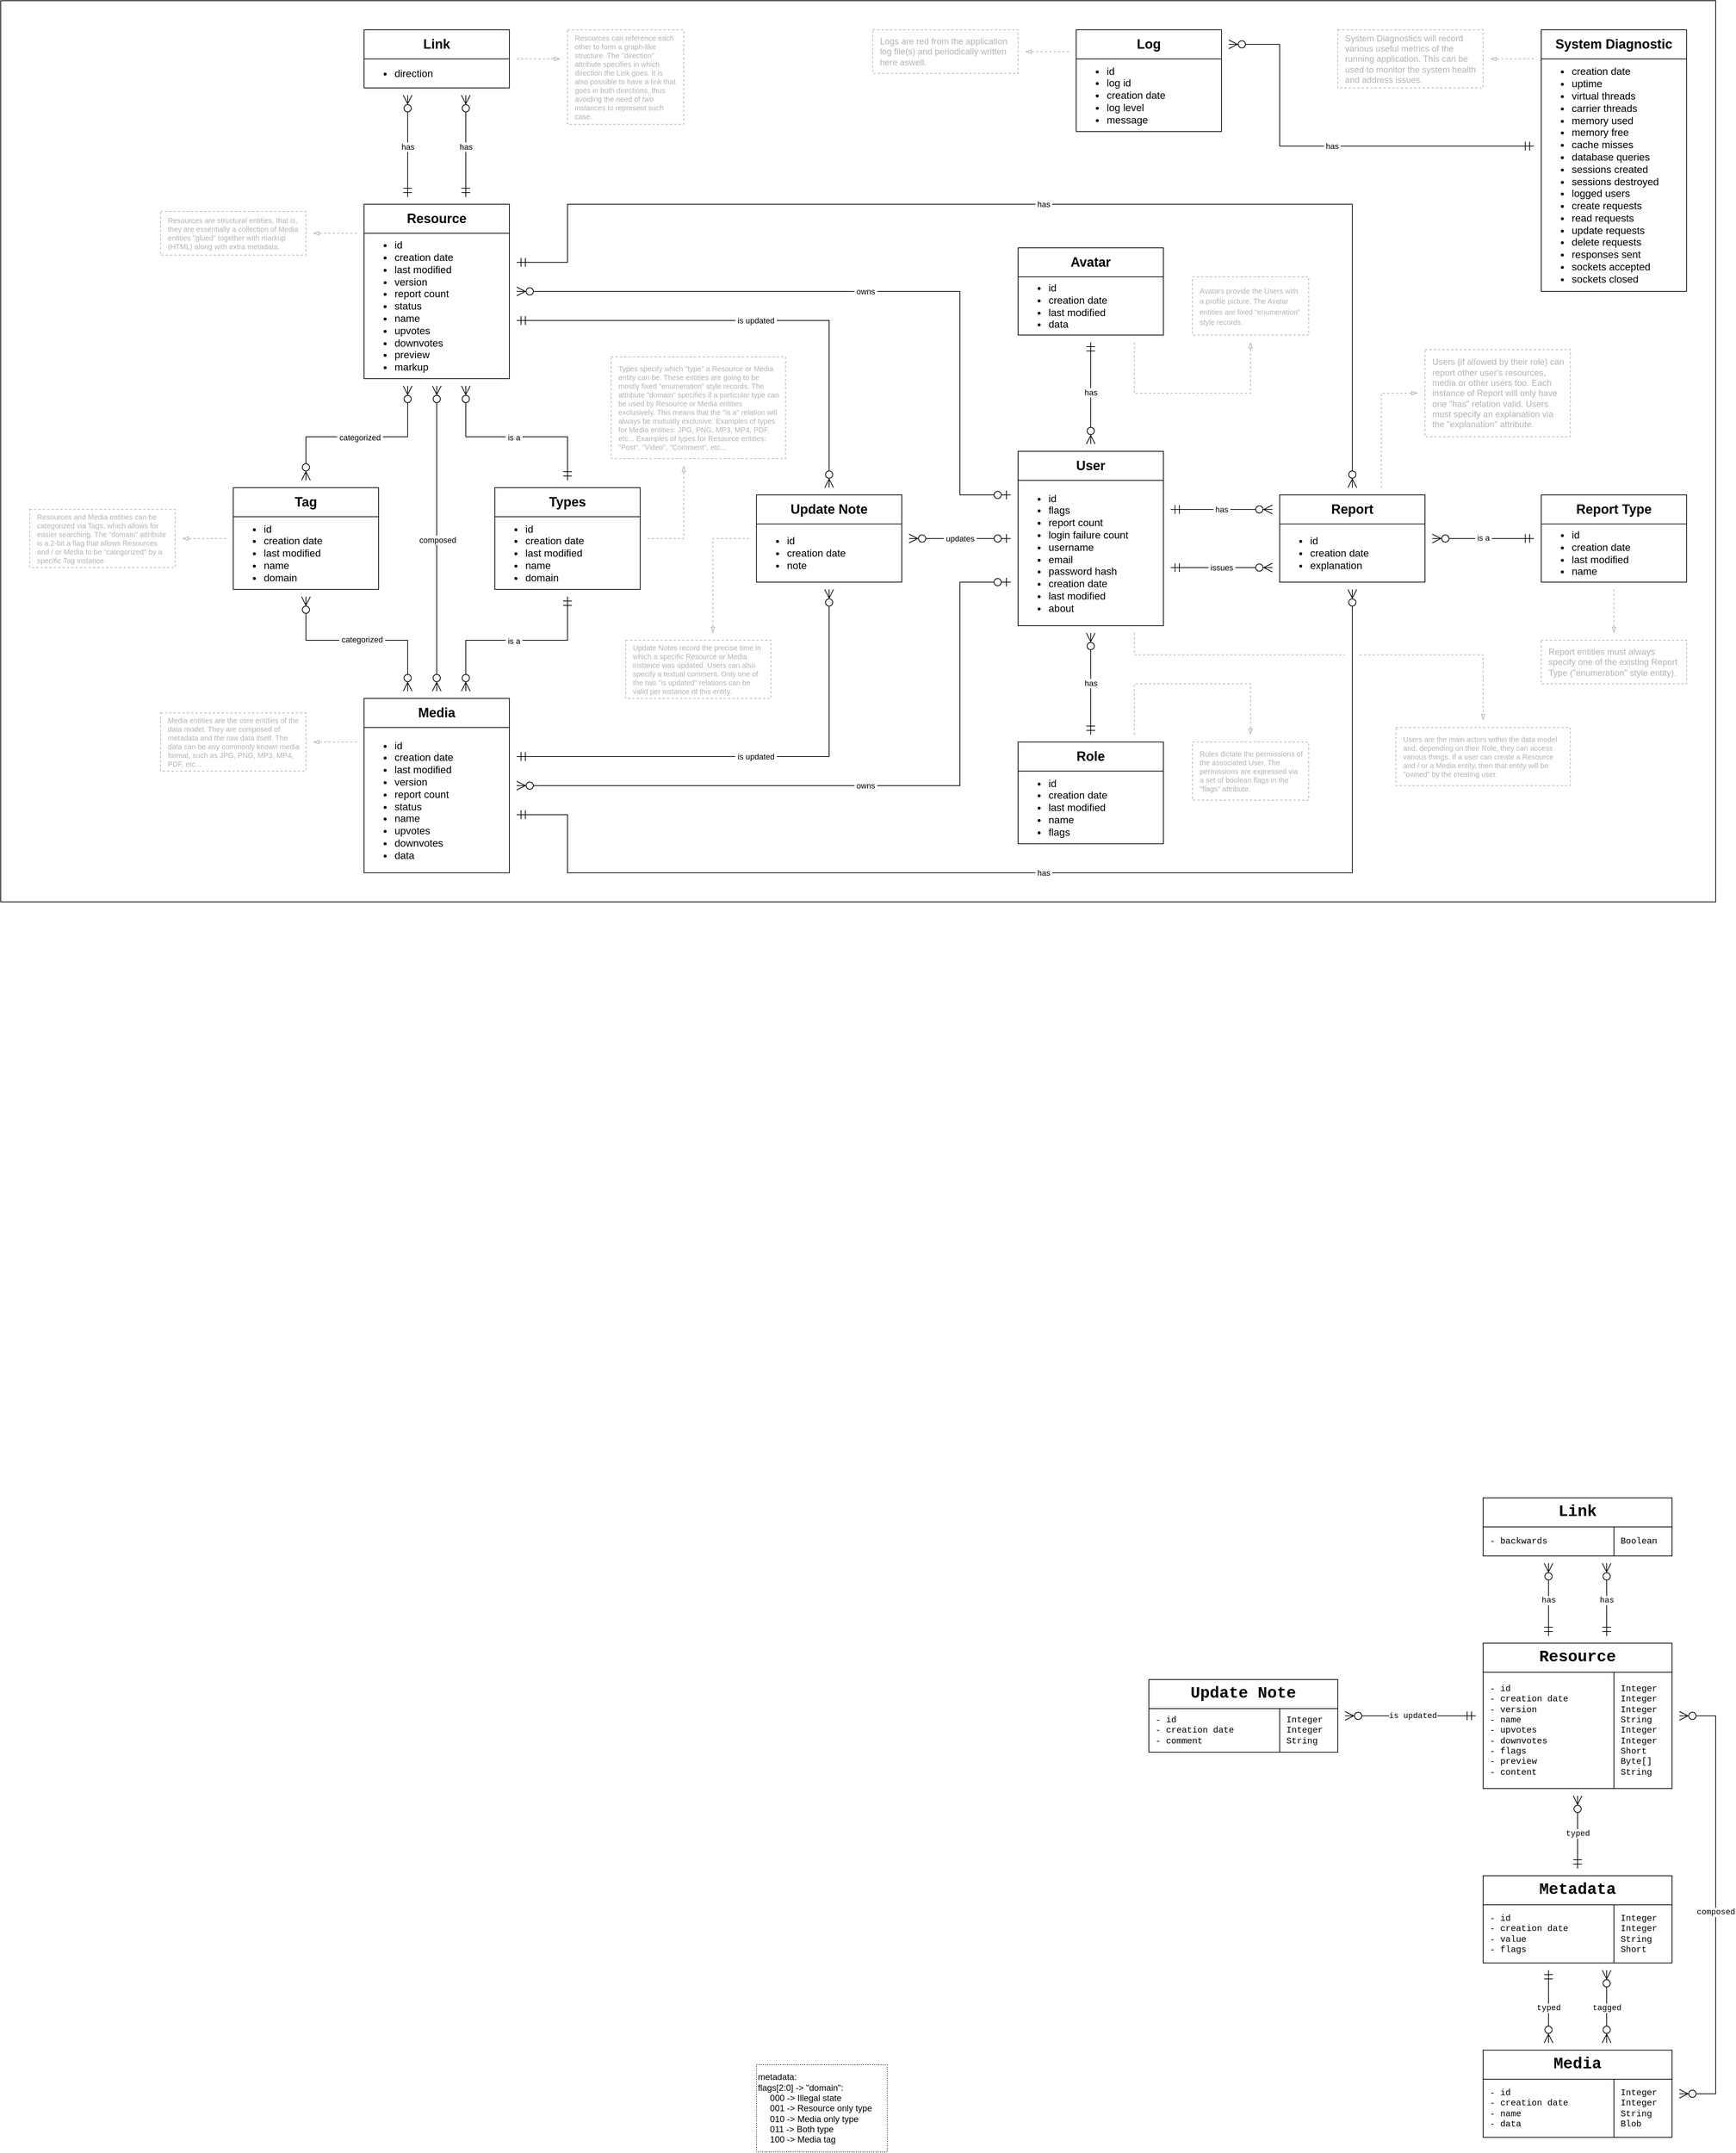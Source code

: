 <mxfile version="23.0.2" type="device" pages="3">
  <diagram id="eZXPIrArGWBGLFVNpYvM" name="Database ER">
    <mxGraphModel dx="1257" dy="722" grid="1" gridSize="10" guides="0" tooltips="1" connect="1" arrows="1" fold="1" page="1" pageScale="1" pageWidth="4681" pageHeight="3300" math="0" shadow="0">
      <root>
        <mxCell id="0" />
        <mxCell id="1" parent="0" />
        <mxCell id="-WAaoJ8sJ4abrLc4d5gt-1" value="" style="rounded=0;whiteSpace=wrap;html=1;" parent="1" vertex="1">
          <mxGeometry x="120" y="120" width="2360" height="1240" as="geometry" />
        </mxCell>
        <mxCell id="M3f08CKbd2f47ijuFytJ-122" style="edgeStyle=orthogonalEdgeStyle;rounded=0;orthogonalLoop=1;jettySize=auto;html=1;endArrow=ERzeroToOne;endFill=0;startArrow=ERzeroToMany;startFill=0;endSize=10;startSize=10;" parent="1" edge="1">
          <mxGeometry relative="1" as="geometry">
            <mxPoint x="1370" y="860" as="sourcePoint" />
            <mxPoint x="1510" y="860" as="targetPoint" />
            <Array as="points">
              <mxPoint x="1440" y="860" />
              <mxPoint x="1440" y="860" />
            </Array>
          </mxGeometry>
        </mxCell>
        <mxCell id="M3f08CKbd2f47ijuFytJ-123" value="&amp;nbsp;updates&amp;nbsp;" style="edgeLabel;html=1;align=center;verticalAlign=middle;resizable=0;points=[];" parent="M3f08CKbd2f47ijuFytJ-122" vertex="1" connectable="0">
          <mxGeometry x="-0.003" relative="1" as="geometry">
            <mxPoint as="offset" />
          </mxGeometry>
        </mxCell>
        <mxCell id="7b05wyDqm9bEw5o-YQ6S-1" value="Resource" style="rounded=0;whiteSpace=wrap;html=1;fontSize=18;fontStyle=1;fillColor=none;" parent="1" vertex="1">
          <mxGeometry x="620" y="400" width="200" height="40" as="geometry" />
        </mxCell>
        <mxCell id="7b05wyDqm9bEw5o-YQ6S-2" value="&lt;ul style=&quot;font-size: 14px;&quot;&gt;&lt;li style=&quot;font-size: 14px;&quot;&gt;id&lt;/li&gt;&lt;li style=&quot;font-size: 14px;&quot;&gt;creation date&lt;/li&gt;&lt;li style=&quot;font-size: 14px;&quot;&gt;last modified&lt;/li&gt;&lt;li style=&quot;font-size: 14px;&quot;&gt;version&lt;/li&gt;&lt;li style=&quot;font-size: 14px;&quot;&gt;report count&lt;/li&gt;&lt;li style=&quot;font-size: 14px;&quot;&gt;status&lt;/li&gt;&lt;li&gt;name&lt;/li&gt;&lt;li style=&quot;font-size: 14px;&quot;&gt;upvotes&lt;/li&gt;&lt;li style=&quot;font-size: 14px;&quot;&gt;downvotes&lt;/li&gt;&lt;li style=&quot;font-size: 14px;&quot;&gt;preview&lt;/li&gt;&lt;li style=&quot;font-size: 14px;&quot;&gt;markup&lt;/li&gt;&lt;/ul&gt;" style="rounded=0;whiteSpace=wrap;html=1;align=left;fontSize=14;fillColor=none;verticalAlign=middle;" parent="1" vertex="1">
          <mxGeometry x="620" y="440" width="200" height="200" as="geometry" />
        </mxCell>
        <mxCell id="7b05wyDqm9bEw5o-YQ6S-3" value="Media" style="rounded=0;whiteSpace=wrap;html=1;fontSize=18;fontStyle=1;fillColor=none;" parent="1" vertex="1">
          <mxGeometry x="620" y="1080" width="200" height="40" as="geometry" />
        </mxCell>
        <mxCell id="7b05wyDqm9bEw5o-YQ6S-4" value="&lt;ul style=&quot;font-size: 14px;&quot;&gt;&lt;li style=&quot;font-size: 14px;&quot;&gt;id&lt;/li&gt;&lt;li style=&quot;font-size: 14px;&quot;&gt;creation date&lt;/li&gt;&lt;li style=&quot;font-size: 14px;&quot;&gt;last modified&lt;/li&gt;&lt;li style=&quot;font-size: 14px;&quot;&gt;version&lt;/li&gt;&lt;li style=&quot;font-size: 14px;&quot;&gt;report count&lt;/li&gt;&lt;li style=&quot;font-size: 14px;&quot;&gt;status&lt;/li&gt;&lt;li&gt;name&lt;/li&gt;&lt;li style=&quot;font-size: 14px;&quot;&gt;upvotes&lt;/li&gt;&lt;li style=&quot;font-size: 14px;&quot;&gt;downvotes&lt;/li&gt;&lt;li style=&quot;font-size: 14px;&quot;&gt;data&lt;/li&gt;&lt;/ul&gt;" style="rounded=0;whiteSpace=wrap;html=1;align=left;fontSize=14;fillColor=none;verticalAlign=middle;" parent="1" vertex="1">
          <mxGeometry x="620" y="1120" width="200" height="200" as="geometry" />
        </mxCell>
        <mxCell id="7b05wyDqm9bEw5o-YQ6S-5" style="edgeStyle=orthogonalEdgeStyle;rounded=0;orthogonalLoop=1;jettySize=auto;html=1;endArrow=ERzeroToMany;endFill=0;startArrow=ERzeroToMany;startFill=0;endSize=10;startSize=10;" parent="1" edge="1">
          <mxGeometry relative="1" as="geometry">
            <mxPoint x="720" y="1070" as="sourcePoint" />
            <mxPoint x="720.08" y="650" as="targetPoint" />
            <Array as="points">
              <mxPoint x="720.08" y="680" />
              <mxPoint x="720.08" y="680" />
            </Array>
          </mxGeometry>
        </mxCell>
        <mxCell id="7b05wyDqm9bEw5o-YQ6S-6" value="&amp;nbsp;composed&amp;nbsp;" style="edgeLabel;html=1;align=center;verticalAlign=middle;resizable=0;points=[];" parent="7b05wyDqm9bEw5o-YQ6S-5" vertex="1" connectable="0">
          <mxGeometry x="-0.01" y="-1" relative="1" as="geometry">
            <mxPoint as="offset" />
          </mxGeometry>
        </mxCell>
        <mxCell id="7b05wyDqm9bEw5o-YQ6S-7" value="Types" style="rounded=0;whiteSpace=wrap;html=1;fontSize=18;fontStyle=1;fillColor=none;" parent="1" vertex="1">
          <mxGeometry x="800" y="790" width="200" height="40" as="geometry" />
        </mxCell>
        <mxCell id="7b05wyDqm9bEw5o-YQ6S-8" value="&lt;ul style=&quot;font-size: 14px;&quot;&gt;&lt;li style=&quot;font-size: 14px;&quot;&gt;id&lt;/li&gt;&lt;li&gt;creation date&lt;/li&gt;&lt;li&gt;last modified&lt;/li&gt;&lt;li style=&quot;font-size: 14px;&quot;&gt;name&lt;/li&gt;&lt;li style=&quot;font-size: 14px;&quot;&gt;domain&lt;/li&gt;&lt;/ul&gt;" style="rounded=0;whiteSpace=wrap;html=1;align=left;fontSize=14;fillColor=none;" parent="1" vertex="1">
          <mxGeometry x="800" y="830" width="200" height="100" as="geometry" />
        </mxCell>
        <mxCell id="7b05wyDqm9bEw5o-YQ6S-9" value="Tag" style="rounded=0;whiteSpace=wrap;html=1;fontSize=18;fontStyle=1;fillColor=none;" parent="1" vertex="1">
          <mxGeometry x="440" y="790" width="200" height="40" as="geometry" />
        </mxCell>
        <mxCell id="7b05wyDqm9bEw5o-YQ6S-10" value="&lt;ul style=&quot;font-size: 14px;&quot;&gt;&lt;li&gt;id&lt;/li&gt;&lt;li&gt;creation date&lt;/li&gt;&lt;li&gt;last modified&lt;/li&gt;&lt;li&gt;name&lt;/li&gt;&lt;li&gt;domain&lt;/li&gt;&lt;/ul&gt;" style="rounded=0;whiteSpace=wrap;html=1;align=left;fontSize=14;fillColor=none;" parent="1" vertex="1">
          <mxGeometry x="440" y="830" width="200" height="100" as="geometry" />
        </mxCell>
        <mxCell id="7b05wyDqm9bEw5o-YQ6S-11" value="Link" style="rounded=0;whiteSpace=wrap;html=1;fontSize=18;fontStyle=1;fillColor=none;" parent="1" vertex="1">
          <mxGeometry x="620" y="160" width="200" height="40" as="geometry" />
        </mxCell>
        <mxCell id="7b05wyDqm9bEw5o-YQ6S-12" value="&lt;ul style=&quot;font-size: 14px;&quot;&gt;&lt;li style=&quot;font-size: 14px;&quot;&gt;direction&lt;/li&gt;&lt;/ul&gt;" style="rounded=0;whiteSpace=wrap;html=1;align=left;fontSize=14;fillColor=none;verticalAlign=middle;" parent="1" vertex="1">
          <mxGeometry x="620" y="200" width="200" height="40" as="geometry" />
        </mxCell>
        <mxCell id="7b05wyDqm9bEw5o-YQ6S-13" style="edgeStyle=orthogonalEdgeStyle;rounded=0;orthogonalLoop=1;jettySize=auto;html=1;endArrow=ERmandOne;endFill=0;startArrow=ERzeroToMany;startFill=0;endSize=10;startSize=10;" parent="1" edge="1">
          <mxGeometry relative="1" as="geometry">
            <mxPoint x="680" y="250" as="sourcePoint" />
            <mxPoint x="680" y="390" as="targetPoint" />
            <Array as="points">
              <mxPoint x="680" y="290" />
              <mxPoint x="680" y="290" />
            </Array>
          </mxGeometry>
        </mxCell>
        <mxCell id="7b05wyDqm9bEw5o-YQ6S-14" value="&amp;nbsp;has&amp;nbsp;" style="edgeLabel;html=1;align=center;verticalAlign=middle;resizable=0;points=[];" parent="7b05wyDqm9bEw5o-YQ6S-13" vertex="1" connectable="0">
          <mxGeometry x="0.006" relative="1" as="geometry">
            <mxPoint as="offset" />
          </mxGeometry>
        </mxCell>
        <mxCell id="7b05wyDqm9bEw5o-YQ6S-15" style="edgeStyle=orthogonalEdgeStyle;rounded=0;orthogonalLoop=1;jettySize=auto;html=1;endArrow=ERmandOne;endFill=0;startArrow=ERzeroToMany;startFill=0;endSize=10;startSize=10;" parent="1" edge="1">
          <mxGeometry relative="1" as="geometry">
            <mxPoint x="760" y="250" as="sourcePoint" />
            <mxPoint x="760" y="390" as="targetPoint" />
            <Array as="points">
              <mxPoint x="760" y="290" />
              <mxPoint x="760" y="290" />
            </Array>
          </mxGeometry>
        </mxCell>
        <mxCell id="7b05wyDqm9bEw5o-YQ6S-16" value="&amp;nbsp;has&amp;nbsp;" style="edgeLabel;html=1;align=center;verticalAlign=middle;resizable=0;points=[];" parent="7b05wyDqm9bEw5o-YQ6S-15" vertex="1" connectable="0">
          <mxGeometry x="0.006" relative="1" as="geometry">
            <mxPoint as="offset" />
          </mxGeometry>
        </mxCell>
        <mxCell id="7b05wyDqm9bEw5o-YQ6S-20" style="edgeStyle=orthogonalEdgeStyle;rounded=0;orthogonalLoop=1;jettySize=auto;html=1;endArrow=ERzeroToMany;endFill=0;startArrow=ERzeroToMany;startFill=0;endSize=10;startSize=10;" parent="1" edge="1">
          <mxGeometry relative="1" as="geometry">
            <mxPoint x="540" y="780" as="sourcePoint" />
            <mxPoint x="680" y="650" as="targetPoint" />
            <Array as="points">
              <mxPoint x="540" y="720" />
              <mxPoint x="680" y="720" />
            </Array>
          </mxGeometry>
        </mxCell>
        <mxCell id="7b05wyDqm9bEw5o-YQ6S-21" value="&amp;nbsp;categorized&amp;nbsp;" style="edgeLabel;html=1;align=center;verticalAlign=middle;resizable=0;points=[];" parent="7b05wyDqm9bEw5o-YQ6S-20" vertex="1" connectable="0">
          <mxGeometry x="-0.01" y="-1" relative="1" as="geometry">
            <mxPoint as="offset" />
          </mxGeometry>
        </mxCell>
        <mxCell id="7b05wyDqm9bEw5o-YQ6S-22" style="edgeStyle=orthogonalEdgeStyle;rounded=0;orthogonalLoop=1;jettySize=auto;html=1;endArrow=ERzeroToMany;endFill=0;startArrow=ERzeroToMany;startFill=0;endSize=10;startSize=10;" parent="1" edge="1">
          <mxGeometry relative="1" as="geometry">
            <mxPoint x="680" y="1070" as="sourcePoint" />
            <mxPoint x="540" y="940" as="targetPoint" />
            <Array as="points">
              <mxPoint x="680" y="1000" />
              <mxPoint x="540" y="1000" />
            </Array>
          </mxGeometry>
        </mxCell>
        <mxCell id="7b05wyDqm9bEw5o-YQ6S-23" value="&amp;nbsp;categorized&amp;nbsp;" style="edgeLabel;html=1;align=center;verticalAlign=middle;resizable=0;points=[];" parent="7b05wyDqm9bEw5o-YQ6S-22" vertex="1" connectable="0">
          <mxGeometry x="-0.01" y="-1" relative="1" as="geometry">
            <mxPoint as="offset" />
          </mxGeometry>
        </mxCell>
        <mxCell id="7b05wyDqm9bEw5o-YQ6S-24" style="edgeStyle=orthogonalEdgeStyle;rounded=0;orthogonalLoop=1;jettySize=auto;html=1;endArrow=ERzeroToMany;endFill=0;startArrow=ERmandOne;startFill=0;endSize=10;startSize=10;" parent="1" edge="1">
          <mxGeometry relative="1" as="geometry">
            <mxPoint x="900" y="780" as="sourcePoint" />
            <mxPoint x="760" y="650" as="targetPoint" />
            <Array as="points">
              <mxPoint x="900" y="720" />
              <mxPoint x="760" y="720" />
            </Array>
          </mxGeometry>
        </mxCell>
        <mxCell id="7b05wyDqm9bEw5o-YQ6S-25" value="&amp;nbsp;is a&amp;nbsp;" style="edgeLabel;html=1;align=center;verticalAlign=middle;resizable=0;points=[];" parent="7b05wyDqm9bEw5o-YQ6S-24" vertex="1" connectable="0">
          <mxGeometry x="-0.006" y="1" relative="1" as="geometry">
            <mxPoint as="offset" />
          </mxGeometry>
        </mxCell>
        <mxCell id="7b05wyDqm9bEw5o-YQ6S-26" style="edgeStyle=orthogonalEdgeStyle;rounded=0;orthogonalLoop=1;jettySize=auto;html=1;endArrow=ERzeroToMany;endFill=0;startArrow=ERmandOne;startFill=0;endSize=10;startSize=10;" parent="1" edge="1">
          <mxGeometry relative="1" as="geometry">
            <mxPoint x="900" y="940" as="sourcePoint" />
            <mxPoint x="760" y="1070" as="targetPoint" />
            <Array as="points">
              <mxPoint x="900" y="1000" />
              <mxPoint x="760" y="1000" />
            </Array>
          </mxGeometry>
        </mxCell>
        <mxCell id="7b05wyDqm9bEw5o-YQ6S-27" value="&amp;nbsp;is a&amp;nbsp;" style="edgeLabel;html=1;align=center;verticalAlign=middle;resizable=0;points=[];" parent="7b05wyDqm9bEw5o-YQ6S-26" vertex="1" connectable="0">
          <mxGeometry x="-0.006" y="1" relative="1" as="geometry">
            <mxPoint as="offset" />
          </mxGeometry>
        </mxCell>
        <mxCell id="7b05wyDqm9bEw5o-YQ6S-28" value="Update Note" style="rounded=0;whiteSpace=wrap;html=1;fontSize=18;fontStyle=1;fillColor=none;" parent="1" vertex="1">
          <mxGeometry x="1160" y="800" width="200" height="40" as="geometry" />
        </mxCell>
        <mxCell id="7b05wyDqm9bEw5o-YQ6S-29" value="&lt;ul style=&quot;font-size: 14px;&quot;&gt;&lt;li style=&quot;font-size: 14px;&quot;&gt;id&lt;/li&gt;&lt;li style=&quot;font-size: 14px;&quot;&gt;creation date&lt;/li&gt;&lt;li style=&quot;font-size: 14px;&quot;&gt;note&lt;/li&gt;&lt;/ul&gt;" style="rounded=0;whiteSpace=wrap;html=1;align=left;fontSize=14;fillColor=none;verticalAlign=middle;" parent="1" vertex="1">
          <mxGeometry x="1160" y="840" width="200" height="80" as="geometry" />
        </mxCell>
        <mxCell id="7b05wyDqm9bEw5o-YQ6S-32" value="Report" style="rounded=0;whiteSpace=wrap;html=1;fontSize=18;fontStyle=1;fillColor=none;" parent="1" vertex="1">
          <mxGeometry x="1880" y="800" width="200" height="40" as="geometry" />
        </mxCell>
        <mxCell id="7b05wyDqm9bEw5o-YQ6S-33" value="&lt;ul style=&quot;font-size: 14px;&quot;&gt;&lt;li style=&quot;font-size: 14px;&quot;&gt;id&lt;/li&gt;&lt;li style=&quot;font-size: 14px;&quot;&gt;creation date&lt;/li&gt;&lt;li style=&quot;font-size: 14px;&quot;&gt;explanation&lt;/li&gt;&lt;/ul&gt;" style="rounded=0;whiteSpace=wrap;html=1;align=left;fontSize=14;fillColor=none;verticalAlign=middle;" parent="1" vertex="1">
          <mxGeometry x="1880" y="840" width="200" height="80" as="geometry" />
        </mxCell>
        <mxCell id="7b05wyDqm9bEw5o-YQ6S-34" value="Report Type" style="rounded=0;whiteSpace=wrap;html=1;fontSize=18;fontStyle=1;fillColor=none;" parent="1" vertex="1">
          <mxGeometry x="2240" y="800" width="200" height="40" as="geometry" />
        </mxCell>
        <mxCell id="7b05wyDqm9bEw5o-YQ6S-35" value="&lt;ul style=&quot;font-size: 14px;&quot;&gt;&lt;li style=&quot;font-size: 14px;&quot;&gt;id&lt;/li&gt;&lt;li style=&quot;font-size: 14px;&quot;&gt;creation date&lt;/li&gt;&lt;li style=&quot;font-size: 14px;&quot;&gt;last modified&lt;/li&gt;&lt;li&gt;name&lt;/li&gt;&lt;/ul&gt;" style="rounded=0;whiteSpace=wrap;html=1;align=left;fontSize=14;fillColor=none;verticalAlign=middle;" parent="1" vertex="1">
          <mxGeometry x="2240" y="840" width="200" height="80" as="geometry" />
        </mxCell>
        <mxCell id="7b05wyDqm9bEw5o-YQ6S-36" style="edgeStyle=orthogonalEdgeStyle;rounded=0;orthogonalLoop=1;jettySize=auto;html=1;endArrow=ERzeroToMany;endFill=0;startArrow=ERmandOne;startFill=0;endSize=10;startSize=10;" parent="1" edge="1">
          <mxGeometry relative="1" as="geometry">
            <mxPoint x="830" y="560" as="sourcePoint" />
            <mxPoint x="1260" y="790" as="targetPoint" />
            <Array as="points">
              <mxPoint x="1260" y="560" />
            </Array>
          </mxGeometry>
        </mxCell>
        <mxCell id="7b05wyDqm9bEw5o-YQ6S-37" value="&amp;nbsp;is updated&amp;nbsp;" style="edgeLabel;html=1;align=center;verticalAlign=middle;resizable=0;points=[];" parent="7b05wyDqm9bEw5o-YQ6S-36" vertex="1" connectable="0">
          <mxGeometry x="-0.004" relative="1" as="geometry">
            <mxPoint as="offset" />
          </mxGeometry>
        </mxCell>
        <mxCell id="7b05wyDqm9bEw5o-YQ6S-38" style="edgeStyle=orthogonalEdgeStyle;rounded=0;orthogonalLoop=1;jettySize=auto;html=1;endArrow=ERzeroToMany;endFill=0;startArrow=ERmandOne;startFill=0;endSize=10;startSize=10;" parent="1" edge="1">
          <mxGeometry relative="1" as="geometry">
            <mxPoint x="830" y="1160" as="sourcePoint" />
            <mxPoint x="1260" y="930" as="targetPoint" />
            <Array as="points">
              <mxPoint x="1260" y="1160" />
            </Array>
          </mxGeometry>
        </mxCell>
        <mxCell id="7b05wyDqm9bEw5o-YQ6S-39" value="&amp;nbsp;is updated&amp;nbsp;" style="edgeLabel;html=1;align=center;verticalAlign=middle;resizable=0;points=[];" parent="7b05wyDqm9bEw5o-YQ6S-38" vertex="1" connectable="0">
          <mxGeometry x="-0.004" relative="1" as="geometry">
            <mxPoint as="offset" />
          </mxGeometry>
        </mxCell>
        <mxCell id="7b05wyDqm9bEw5o-YQ6S-40" style="edgeStyle=orthogonalEdgeStyle;rounded=0;orthogonalLoop=1;jettySize=auto;html=1;endArrow=ERmandOne;endFill=0;startArrow=ERzeroToMany;startFill=0;endSize=10;startSize=10;" parent="1" edge="1">
          <mxGeometry relative="1" as="geometry">
            <mxPoint x="2090" y="860" as="sourcePoint" />
            <mxPoint x="2230" y="860" as="targetPoint" />
          </mxGeometry>
        </mxCell>
        <mxCell id="7b05wyDqm9bEw5o-YQ6S-41" value="&amp;nbsp;is a&amp;nbsp;" style="edgeLabel;html=1;align=center;verticalAlign=middle;resizable=0;points=[];" parent="7b05wyDqm9bEw5o-YQ6S-40" vertex="1" connectable="0">
          <mxGeometry x="-0.006" y="1" relative="1" as="geometry">
            <mxPoint as="offset" />
          </mxGeometry>
        </mxCell>
        <mxCell id="7b05wyDqm9bEw5o-YQ6S-42" value="User" style="rounded=0;whiteSpace=wrap;html=1;fontSize=18;fontStyle=1;fillColor=none;" parent="1" vertex="1">
          <mxGeometry x="1520" y="740" width="200" height="40" as="geometry" />
        </mxCell>
        <mxCell id="7b05wyDqm9bEw5o-YQ6S-43" value="&lt;ul style=&quot;font-size: 14px;&quot;&gt;&lt;li style=&quot;font-size: 14px;&quot;&gt;id&lt;/li&gt;&lt;li&gt;flags&lt;/li&gt;&lt;li&gt;report count&lt;/li&gt;&lt;li&gt;login failure count&lt;/li&gt;&lt;li style=&quot;font-size: 14px;&quot;&gt;username&lt;/li&gt;&lt;li style=&quot;font-size: 14px;&quot;&gt;email&lt;/li&gt;&lt;li style=&quot;font-size: 14px;&quot;&gt;password hash&lt;/li&gt;&lt;li style=&quot;font-size: 14px;&quot;&gt;creation date&lt;/li&gt;&lt;li style=&quot;font-size: 14px;&quot;&gt;last modified&lt;/li&gt;&lt;li style=&quot;font-size: 14px;&quot;&gt;about&lt;/li&gt;&lt;/ul&gt;" style="rounded=0;whiteSpace=wrap;html=1;align=left;fontSize=14;fillColor=none;verticalAlign=middle;" parent="1" vertex="1">
          <mxGeometry x="1520" y="780" width="200" height="200" as="geometry" />
        </mxCell>
        <mxCell id="7b05wyDqm9bEw5o-YQ6S-44" style="edgeStyle=orthogonalEdgeStyle;rounded=0;orthogonalLoop=1;jettySize=auto;html=1;endArrow=ERzeroToOne;endFill=0;startArrow=ERzeroToMany;startFill=0;endSize=10;startSize=10;" parent="1" edge="1">
          <mxGeometry relative="1" as="geometry">
            <mxPoint x="830" y="1200" as="sourcePoint" />
            <mxPoint x="1510" y="920" as="targetPoint" />
            <Array as="points">
              <mxPoint x="1440" y="1200" />
              <mxPoint x="1440" y="920" />
            </Array>
          </mxGeometry>
        </mxCell>
        <mxCell id="7b05wyDqm9bEw5o-YQ6S-45" value="&amp;nbsp;owns&amp;nbsp;" style="edgeLabel;html=1;align=center;verticalAlign=middle;resizable=0;points=[];" parent="7b05wyDqm9bEw5o-YQ6S-44" vertex="1" connectable="0">
          <mxGeometry x="0.0" relative="1" as="geometry">
            <mxPoint as="offset" />
          </mxGeometry>
        </mxCell>
        <mxCell id="7b05wyDqm9bEw5o-YQ6S-46" style="edgeStyle=orthogonalEdgeStyle;rounded=0;orthogonalLoop=1;jettySize=auto;html=1;endArrow=ERzeroToMany;endFill=0;startArrow=ERmandOne;startFill=0;endSize=10;startSize=10;" parent="1" edge="1">
          <mxGeometry relative="1" as="geometry">
            <mxPoint x="830" y="1240" as="sourcePoint" />
            <mxPoint x="1980" y="930" as="targetPoint" />
            <Array as="points">
              <mxPoint x="900" y="1240" />
              <mxPoint x="900" y="1320" />
              <mxPoint x="1980" y="1320" />
            </Array>
          </mxGeometry>
        </mxCell>
        <mxCell id="7b05wyDqm9bEw5o-YQ6S-47" value="&amp;nbsp;has&amp;nbsp;" style="edgeLabel;html=1;align=center;verticalAlign=middle;resizable=0;points=[];" parent="7b05wyDqm9bEw5o-YQ6S-46" vertex="1" connectable="0">
          <mxGeometry x="-0.006" relative="1" as="geometry">
            <mxPoint as="offset" />
          </mxGeometry>
        </mxCell>
        <mxCell id="7b05wyDqm9bEw5o-YQ6S-48" style="edgeStyle=orthogonalEdgeStyle;rounded=0;orthogonalLoop=1;jettySize=auto;html=1;endArrow=ERzeroToMany;endFill=0;startArrow=ERmandOne;startFill=0;endSize=10;startSize=10;" parent="1" edge="1">
          <mxGeometry relative="1" as="geometry">
            <mxPoint x="830" y="480" as="sourcePoint" />
            <mxPoint x="1980" y="790" as="targetPoint" />
            <Array as="points">
              <mxPoint x="900" y="480" />
              <mxPoint x="900" y="400" />
              <mxPoint x="1980" y="400" />
            </Array>
          </mxGeometry>
        </mxCell>
        <mxCell id="7b05wyDqm9bEw5o-YQ6S-49" value="&amp;nbsp;has&amp;nbsp;" style="edgeLabel;html=1;align=center;verticalAlign=middle;resizable=0;points=[];" parent="7b05wyDqm9bEw5o-YQ6S-48" vertex="1" connectable="0">
          <mxGeometry x="-0.006" relative="1" as="geometry">
            <mxPoint as="offset" />
          </mxGeometry>
        </mxCell>
        <mxCell id="7b05wyDqm9bEw5o-YQ6S-50" style="edgeStyle=orthogonalEdgeStyle;rounded=0;orthogonalLoop=1;jettySize=auto;html=1;endArrow=ERzeroToOne;endFill=0;startArrow=ERzeroToMany;startFill=0;endSize=10;startSize=10;" parent="1" edge="1">
          <mxGeometry relative="1" as="geometry">
            <mxPoint x="830" y="520" as="sourcePoint" />
            <mxPoint x="1510" y="800" as="targetPoint" />
            <Array as="points">
              <mxPoint x="1440" y="520" />
              <mxPoint x="1440" y="800" />
            </Array>
          </mxGeometry>
        </mxCell>
        <mxCell id="7b05wyDqm9bEw5o-YQ6S-51" value="&amp;nbsp;owns&amp;nbsp;" style="edgeLabel;html=1;align=center;verticalAlign=middle;resizable=0;points=[];" parent="7b05wyDqm9bEw5o-YQ6S-50" vertex="1" connectable="0">
          <mxGeometry x="0.0" relative="1" as="geometry">
            <mxPoint as="offset" />
          </mxGeometry>
        </mxCell>
        <mxCell id="7b05wyDqm9bEw5o-YQ6S-54" value="Avatar" style="rounded=0;whiteSpace=wrap;html=1;fontSize=18;fontStyle=1;fillColor=none;" parent="1" vertex="1">
          <mxGeometry x="1520" y="460" width="200" height="40" as="geometry" />
        </mxCell>
        <mxCell id="7b05wyDqm9bEw5o-YQ6S-55" value="&lt;ul style=&quot;font-size: 14px;&quot;&gt;&lt;li style=&quot;font-size: 14px;&quot;&gt;id&lt;/li&gt;&lt;li style=&quot;font-size: 14px;&quot;&gt;creation date&lt;/li&gt;&lt;li style=&quot;font-size: 14px;&quot;&gt;last modified&lt;/li&gt;&lt;li style=&quot;font-size: 14px;&quot;&gt;data&lt;/li&gt;&lt;/ul&gt;" style="rounded=0;whiteSpace=wrap;html=1;align=left;fontSize=14;fillColor=none;verticalAlign=middle;" parent="1" vertex="1">
          <mxGeometry x="1520" y="500" width="200" height="80" as="geometry" />
        </mxCell>
        <mxCell id="7b05wyDqm9bEw5o-YQ6S-56" style="edgeStyle=orthogonalEdgeStyle;rounded=0;orthogonalLoop=1;jettySize=auto;html=1;endArrow=ERmandOne;endFill=0;startArrow=ERzeroToMany;startFill=0;endSize=10;startSize=10;" parent="1" edge="1">
          <mxGeometry relative="1" as="geometry">
            <mxPoint x="1620" y="730" as="sourcePoint" />
            <mxPoint x="1620" y="590" as="targetPoint" />
          </mxGeometry>
        </mxCell>
        <mxCell id="7b05wyDqm9bEw5o-YQ6S-57" value="has" style="edgeLabel;html=1;align=center;verticalAlign=middle;resizable=0;points=[];" parent="7b05wyDqm9bEw5o-YQ6S-56" vertex="1" connectable="0">
          <mxGeometry x="0.018" relative="1" as="geometry">
            <mxPoint as="offset" />
          </mxGeometry>
        </mxCell>
        <mxCell id="7b05wyDqm9bEw5o-YQ6S-58" value="Role" style="rounded=0;whiteSpace=wrap;html=1;fontSize=18;fontStyle=1;fillColor=none;" parent="1" vertex="1">
          <mxGeometry x="1520" y="1140" width="200" height="40" as="geometry" />
        </mxCell>
        <mxCell id="7b05wyDqm9bEw5o-YQ6S-59" value="&lt;ul style=&quot;font-size: 14px;&quot;&gt;&lt;li style=&quot;font-size: 14px;&quot;&gt;id&lt;/li&gt;&lt;li style=&quot;font-size: 14px;&quot;&gt;creation date&lt;/li&gt;&lt;li style=&quot;font-size: 14px;&quot;&gt;last modified&lt;/li&gt;&lt;li&gt;name&lt;/li&gt;&lt;li style=&quot;font-size: 14px;&quot;&gt;flags&lt;/li&gt;&lt;/ul&gt;" style="rounded=0;whiteSpace=wrap;html=1;align=left;fontSize=14;fillColor=none;verticalAlign=middle;" parent="1" vertex="1">
          <mxGeometry x="1520" y="1180" width="200" height="100" as="geometry" />
        </mxCell>
        <mxCell id="7b05wyDqm9bEw5o-YQ6S-60" style="edgeStyle=orthogonalEdgeStyle;rounded=0;orthogonalLoop=1;jettySize=auto;html=1;endArrow=ERzeroToMany;endFill=0;startArrow=ERmandOne;startFill=0;endSize=10;startSize=10;" parent="1" edge="1">
          <mxGeometry relative="1" as="geometry">
            <mxPoint x="1620" y="1130" as="sourcePoint" />
            <mxPoint x="1620" y="990" as="targetPoint" />
          </mxGeometry>
        </mxCell>
        <mxCell id="7b05wyDqm9bEw5o-YQ6S-61" value="has" style="edgeLabel;html=1;align=center;verticalAlign=middle;resizable=0;points=[];" parent="7b05wyDqm9bEw5o-YQ6S-60" vertex="1" connectable="0">
          <mxGeometry x="0.018" relative="1" as="geometry">
            <mxPoint as="offset" />
          </mxGeometry>
        </mxCell>
        <mxCell id="7b05wyDqm9bEw5o-YQ6S-64" style="edgeStyle=orthogonalEdgeStyle;rounded=0;orthogonalLoop=1;jettySize=auto;html=1;endArrow=ERzeroToMany;endFill=0;startArrow=ERmandOne;startFill=0;endSize=10;startSize=10;" parent="1" edge="1">
          <mxGeometry relative="1" as="geometry">
            <mxPoint x="1730" y="820" as="sourcePoint" />
            <mxPoint x="1870" y="820" as="targetPoint" />
            <Array as="points">
              <mxPoint x="1800" y="820" />
              <mxPoint x="1800" y="820" />
            </Array>
          </mxGeometry>
        </mxCell>
        <mxCell id="7b05wyDqm9bEw5o-YQ6S-65" value="&amp;nbsp;has&amp;nbsp;" style="edgeLabel;html=1;align=center;verticalAlign=middle;resizable=0;points=[];" parent="7b05wyDqm9bEw5o-YQ6S-64" vertex="1" connectable="0">
          <mxGeometry x="-0.006" relative="1" as="geometry">
            <mxPoint as="offset" />
          </mxGeometry>
        </mxCell>
        <mxCell id="7b05wyDqm9bEw5o-YQ6S-66" style="edgeStyle=orthogonalEdgeStyle;rounded=0;orthogonalLoop=1;jettySize=auto;html=1;endArrow=ERzeroToMany;endFill=0;startArrow=ERmandOne;startFill=0;endSize=10;startSize=10;" parent="1" edge="1">
          <mxGeometry relative="1" as="geometry">
            <mxPoint x="1730" y="900" as="sourcePoint" />
            <mxPoint x="1870" y="900" as="targetPoint" />
            <Array as="points">
              <mxPoint x="1800" y="900" />
              <mxPoint x="1800" y="900" />
            </Array>
          </mxGeometry>
        </mxCell>
        <mxCell id="7b05wyDqm9bEw5o-YQ6S-67" value="&amp;nbsp;issues&amp;nbsp;" style="edgeLabel;html=1;align=center;verticalAlign=middle;resizable=0;points=[];" parent="7b05wyDqm9bEw5o-YQ6S-66" vertex="1" connectable="0">
          <mxGeometry x="-0.006" relative="1" as="geometry">
            <mxPoint as="offset" />
          </mxGeometry>
        </mxCell>
        <mxCell id="4DxbdbWb2lk3k9siDuRa-1" value="&lt;div style=&quot;font-size: 10px;&quot;&gt;&lt;span style=&quot;background-color: initial; font-size: 10px;&quot;&gt;&lt;font style=&quot;font-size: 10px;&quot;&gt;Resources can reference each other to form a graph-like structure. The &quot;direction&quot; attribute specifies in which direction the Link goes. It is also possible to have a link that goes in both directions, thus avoiding the need of two instances to represent such case.&lt;/font&gt;&lt;/span&gt;&lt;/div&gt;" style="text;html=1;strokeColor=#B3B3B3;fillColor=none;align=left;verticalAlign=middle;whiteSpace=wrap;rounded=0;perimeterSpacing=0;dashed=1;spacing=10;fontColor=#B3B3B3;fontSize=10;" parent="1" vertex="1">
          <mxGeometry x="900" y="160" width="160" height="130" as="geometry" />
        </mxCell>
        <mxCell id="4DxbdbWb2lk3k9siDuRa-3" value="&lt;font style=&quot;font-size: 10px;&quot;&gt;Resources are structural entities, that is, they are essentially a collection of Media entities &quot;glued&quot; together with markup (HTML) along with extra metadata.&lt;/font&gt;" style="text;html=1;strokeColor=#B3B3B3;fillColor=none;align=left;verticalAlign=middle;whiteSpace=wrap;rounded=0;perimeterSpacing=0;dashed=1;spacing=10;fontColor=#B3B3B3;fontSize=10;" parent="1" vertex="1">
          <mxGeometry x="340" y="410" width="200" height="60" as="geometry" />
        </mxCell>
        <mxCell id="4DxbdbWb2lk3k9siDuRa-4" value="&lt;font color=&quot;#b3b3b3&quot; style=&quot;font-size: 10px;&quot;&gt;Media entities are the core entities of the data model. They are composed of metadata and the raw data itself. The data can be any commonly known media format, such as JPG, PNG, MP3, MP4, PDF, etc...&lt;/font&gt;" style="text;html=1;strokeColor=#B3B3B3;fillColor=none;align=left;verticalAlign=middle;whiteSpace=wrap;rounded=0;perimeterSpacing=0;dashed=1;spacing=10;fontSize=10;" parent="1" vertex="1">
          <mxGeometry x="340" y="1100" width="200" height="80" as="geometry" />
        </mxCell>
        <mxCell id="4DxbdbWb2lk3k9siDuRa-5" value="&lt;font color=&quot;#b3b3b3&quot; style=&quot;font-size: 10px;&quot;&gt;Resources and Media entities can be categorized via Tags, which allows for easier searching. The &quot;domain&quot; attribute is a 2-bit a flag that allows Resources and / or Media to be &quot;categorized&quot; by a specific Tag instance.&lt;/font&gt;" style="text;html=1;strokeColor=#B3B3B3;fillColor=none;align=left;verticalAlign=middle;whiteSpace=wrap;rounded=0;perimeterSpacing=0;dashed=1;spacing=10;fontSize=10;" parent="1" vertex="1">
          <mxGeometry x="160" y="820" width="200" height="80" as="geometry" />
        </mxCell>
        <mxCell id="4DxbdbWb2lk3k9siDuRa-6" value="&lt;font color=&quot;#b3b3b3&quot; style=&quot;font-size: 10px;&quot;&gt;Types specify which &quot;type&quot; a Resource or Media entity can be. These entities are going to be mostly fixed &quot;enumeration&quot; style records. The attribute &quot;domain&quot; specifies if a particular type can be used by Resource or Media entities exclusively. This means that the &quot;is a&quot; relation will always be mutually exclusive. Examples of types for Media entities:&amp;nbsp;JPG, PNG, MP3, MP4, PDF, etc... Examples of types for Resource entities: &quot;Post&quot;, &quot;Video&quot;, &quot;Comment&quot;, etc...&lt;br&gt;&lt;/font&gt;" style="text;html=1;strokeColor=#B3B3B3;fillColor=none;align=left;verticalAlign=middle;whiteSpace=wrap;rounded=0;perimeterSpacing=0;dashed=1;spacing=10;fontSize=10;" parent="1" vertex="1">
          <mxGeometry x="960" y="610" width="240" height="140" as="geometry" />
        </mxCell>
        <mxCell id="4DxbdbWb2lk3k9siDuRa-7" value="&lt;font color=&quot;#b3b3b3&quot; style=&quot;font-size: 10px;&quot;&gt;Update Notes record the precise time in which a specific Resource or Media instance was updated. Users can also specify a textual comment. Only one of the two &quot;is updated&quot; relations can be valid per instance of this entity.&lt;/font&gt;" style="text;html=1;strokeColor=#B3B3B3;fillColor=none;align=left;verticalAlign=middle;whiteSpace=wrap;rounded=0;perimeterSpacing=0;dashed=1;spacing=10;fontSize=10;" parent="1" vertex="1">
          <mxGeometry x="980" y="1000" width="200" height="80" as="geometry" />
        </mxCell>
        <mxCell id="4DxbdbWb2lk3k9siDuRa-8" value="&lt;font color=&quot;#b3b3b3&quot; style=&quot;font-size: 10px;&quot;&gt;Roles dictate the permissions of the associated User. The permissions are expressed via a set of boolean flags in the &quot;flags&quot; attribute.&lt;/font&gt;" style="text;html=1;strokeColor=#B3B3B3;fillColor=none;align=left;verticalAlign=middle;whiteSpace=wrap;rounded=0;perimeterSpacing=0;dashed=1;spacing=10;fontSize=10;" parent="1" vertex="1">
          <mxGeometry x="1760" y="1140" width="160" height="80" as="geometry" />
        </mxCell>
        <mxCell id="4DxbdbWb2lk3k9siDuRa-9" value="&lt;font style=&quot;font-size: 10px;&quot; color=&quot;#b3b3b3&quot;&gt;Avatars provide the Users with a profile picture. The Avatar entities are fixed &quot;enumeration&quot; style records.&lt;/font&gt;" style="text;html=1;strokeColor=#B3B3B3;fillColor=none;align=left;verticalAlign=middle;whiteSpace=wrap;rounded=0;perimeterSpacing=0;dashed=1;spacing=10;" parent="1" vertex="1">
          <mxGeometry x="1760" y="500" width="160" height="80" as="geometry" />
        </mxCell>
        <mxCell id="4DxbdbWb2lk3k9siDuRa-10" value="&lt;font color=&quot;#b3b3b3&quot;&gt;Report entities must always specify one of the existing Report Type (&quot;enumeration&quot; style entity).&lt;/font&gt;" style="text;html=1;strokeColor=#B3B3B3;fillColor=none;align=left;verticalAlign=middle;whiteSpace=wrap;rounded=0;perimeterSpacing=0;dashed=1;spacing=10;" parent="1" vertex="1">
          <mxGeometry x="2240" y="1000" width="200" height="60" as="geometry" />
        </mxCell>
        <mxCell id="4DxbdbWb2lk3k9siDuRa-11" value="&lt;font color=&quot;#b3b3b3&quot;&gt;Users (if allowed by their role) can report other user&#39;s resources, media or other users too. Each instance of Report will only have one &quot;has&quot; relation valid. Users must specify an explanation via the &quot;explanation&quot; attribute.&lt;/font&gt;" style="text;html=1;strokeColor=#B3B3B3;fillColor=none;align=left;verticalAlign=middle;whiteSpace=wrap;rounded=0;perimeterSpacing=0;dashed=1;spacing=10;" parent="1" vertex="1">
          <mxGeometry x="2080" y="600" width="200" height="120" as="geometry" />
        </mxCell>
        <mxCell id="4DxbdbWb2lk3k9siDuRa-12" value="" style="endArrow=blockThin;html=1;rounded=0;dashed=1;endFill=0;strokeColor=#B3B3B3;" parent="1" edge="1">
          <mxGeometry width="50" height="50" relative="1" as="geometry">
            <mxPoint x="830" y="200" as="sourcePoint" />
            <mxPoint x="890" y="200" as="targetPoint" />
          </mxGeometry>
        </mxCell>
        <mxCell id="4DxbdbWb2lk3k9siDuRa-13" value="" style="endArrow=blockThin;html=1;rounded=0;dashed=1;endFill=0;strokeColor=#B3B3B3;" parent="1" edge="1">
          <mxGeometry width="50" height="50" relative="1" as="geometry">
            <mxPoint x="610" y="440" as="sourcePoint" />
            <mxPoint x="550" y="440" as="targetPoint" />
          </mxGeometry>
        </mxCell>
        <mxCell id="4DxbdbWb2lk3k9siDuRa-14" value="" style="endArrow=blockThin;html=1;rounded=0;dashed=1;endFill=0;strokeColor=#B3B3B3;" parent="1" edge="1">
          <mxGeometry width="50" height="50" relative="1" as="geometry">
            <mxPoint x="430" y="860" as="sourcePoint" />
            <mxPoint x="370" y="860" as="targetPoint" />
          </mxGeometry>
        </mxCell>
        <mxCell id="4DxbdbWb2lk3k9siDuRa-15" value="" style="endArrow=blockThin;html=1;rounded=0;dashed=1;endFill=0;strokeColor=#B3B3B3;" parent="1" edge="1">
          <mxGeometry width="50" height="50" relative="1" as="geometry">
            <mxPoint x="610" y="1140" as="sourcePoint" />
            <mxPoint x="550" y="1140" as="targetPoint" />
          </mxGeometry>
        </mxCell>
        <mxCell id="4DxbdbWb2lk3k9siDuRa-16" value="" style="endArrow=blockThin;html=1;rounded=0;dashed=1;endFill=0;strokeColor=#B3B3B3;" parent="1" edge="1">
          <mxGeometry width="50" height="50" relative="1" as="geometry">
            <mxPoint x="1150" y="860" as="sourcePoint" />
            <mxPoint x="1100" y="990" as="targetPoint" />
            <Array as="points">
              <mxPoint x="1100" y="860" />
            </Array>
          </mxGeometry>
        </mxCell>
        <mxCell id="4DxbdbWb2lk3k9siDuRa-18" value="" style="endArrow=blockThin;html=1;rounded=0;dashed=1;endFill=0;strokeColor=#B3B3B3;" parent="1" edge="1">
          <mxGeometry width="50" height="50" relative="1" as="geometry">
            <mxPoint x="1010" y="860" as="sourcePoint" />
            <mxPoint x="1060" y="760" as="targetPoint" />
            <Array as="points">
              <mxPoint x="1060" y="860" />
            </Array>
          </mxGeometry>
        </mxCell>
        <mxCell id="4DxbdbWb2lk3k9siDuRa-19" value="" style="endArrow=blockThin;html=1;rounded=0;dashed=1;endFill=0;strokeColor=#B3B3B3;" parent="1" edge="1">
          <mxGeometry width="50" height="50" relative="1" as="geometry">
            <mxPoint x="1680" y="1130" as="sourcePoint" />
            <mxPoint x="1840" y="1130" as="targetPoint" />
            <Array as="points">
              <mxPoint x="1680" y="1060" />
              <mxPoint x="1840" y="1060" />
            </Array>
          </mxGeometry>
        </mxCell>
        <mxCell id="4DxbdbWb2lk3k9siDuRa-21" value="" style="endArrow=blockThin;html=1;rounded=0;dashed=1;endFill=0;strokeColor=#B3B3B3;" parent="1" edge="1">
          <mxGeometry width="50" height="50" relative="1" as="geometry">
            <mxPoint x="1680" y="590" as="sourcePoint" />
            <mxPoint x="1840" y="590" as="targetPoint" />
            <Array as="points">
              <mxPoint x="1680" y="660" />
              <mxPoint x="1840" y="660" />
            </Array>
          </mxGeometry>
        </mxCell>
        <mxCell id="4DxbdbWb2lk3k9siDuRa-22" value="" style="endArrow=blockThin;html=1;rounded=0;dashed=1;endFill=0;strokeColor=#B3B3B3;" parent="1" edge="1">
          <mxGeometry width="50" height="50" relative="1" as="geometry">
            <mxPoint x="2020" y="790" as="sourcePoint" />
            <mxPoint x="2070" y="660" as="targetPoint" />
            <Array as="points">
              <mxPoint x="2020" y="660" />
            </Array>
          </mxGeometry>
        </mxCell>
        <mxCell id="4DxbdbWb2lk3k9siDuRa-23" value="" style="endArrow=blockThin;html=1;rounded=0;dashed=1;endFill=0;strokeColor=#B3B3B3;" parent="1" edge="1">
          <mxGeometry width="50" height="50" relative="1" as="geometry">
            <mxPoint x="2340" y="930" as="sourcePoint" />
            <mxPoint x="2340" y="990" as="targetPoint" />
            <Array as="points">
              <mxPoint x="2340" y="960" />
            </Array>
          </mxGeometry>
        </mxCell>
        <mxCell id="4DxbdbWb2lk3k9siDuRa-25" value="Users are the main actors within the data model and, depending on their Role, they can access various things. If a user can create a Resource and / or a Media entity, then that entity will be &quot;owned&quot; by the creating user." style="text;html=1;strokeColor=#B3B3B3;fillColor=none;align=left;verticalAlign=middle;whiteSpace=wrap;rounded=0;perimeterSpacing=0;dashed=1;spacing=10;fontSize=10;fontColor=#B3B3B3;" parent="1" vertex="1">
          <mxGeometry x="2040" y="1120" width="240" height="80" as="geometry" />
        </mxCell>
        <mxCell id="4DxbdbWb2lk3k9siDuRa-26" value="" style="endArrow=blockThin;html=1;rounded=0;dashed=1;endFill=0;strokeColor=#B3B3B3;jumpStyle=gap;jumpSize=20;" parent="1" edge="1">
          <mxGeometry width="50" height="50" relative="1" as="geometry">
            <mxPoint x="1680" y="990" as="sourcePoint" />
            <mxPoint x="2160" y="1110" as="targetPoint" />
            <Array as="points">
              <mxPoint x="1680" y="1020" />
              <mxPoint x="2160" y="1020" />
            </Array>
          </mxGeometry>
        </mxCell>
        <mxCell id="fmmEpZtJAJZfhJGe7ApT-1" value="System Diagnostic" style="rounded=0;whiteSpace=wrap;html=1;fontSize=18;fontStyle=1;fillColor=none;" parent="1" vertex="1">
          <mxGeometry x="2240" y="160" width="200" height="40" as="geometry" />
        </mxCell>
        <mxCell id="fmmEpZtJAJZfhJGe7ApT-2" value="&lt;ul style=&quot;font-size: 14px;&quot;&gt;&lt;li style=&quot;font-size: 14px;&quot;&gt;creation date&lt;/li&gt;&lt;li style=&quot;font-size: 14px;&quot;&gt;uptime&lt;/li&gt;&lt;li style=&quot;font-size: 14px;&quot;&gt;virtual threads&lt;/li&gt;&lt;li style=&quot;font-size: 14px;&quot;&gt;carrier threads&lt;/li&gt;&lt;li style=&quot;font-size: 14px;&quot;&gt;memory used&lt;/li&gt;&lt;li style=&quot;font-size: 14px;&quot;&gt;memory free&lt;/li&gt;&lt;li style=&quot;font-size: 14px;&quot;&gt;cache misses&lt;/li&gt;&lt;li style=&quot;font-size: 14px;&quot;&gt;database queries&lt;/li&gt;&lt;li style=&quot;font-size: 14px;&quot;&gt;sessions created&lt;/li&gt;&lt;li style=&quot;font-size: 14px;&quot;&gt;sessions destroyed&lt;/li&gt;&lt;li style=&quot;font-size: 14px;&quot;&gt;logged users&lt;/li&gt;&lt;li style=&quot;font-size: 14px;&quot;&gt;create requests&lt;/li&gt;&lt;li style=&quot;font-size: 14px;&quot;&gt;read requests&lt;/li&gt;&lt;li style=&quot;font-size: 14px;&quot;&gt;update requests&lt;/li&gt;&lt;li style=&quot;font-size: 14px;&quot;&gt;delete requests&lt;/li&gt;&lt;li style=&quot;font-size: 14px;&quot;&gt;responses sent&lt;/li&gt;&lt;li style=&quot;font-size: 14px;&quot;&gt;sockets accepted&lt;/li&gt;&lt;li style=&quot;font-size: 14px;&quot;&gt;sockets closed&lt;/li&gt;&lt;/ul&gt;" style="rounded=0;whiteSpace=wrap;html=1;align=left;fontSize=14;fillColor=none;verticalAlign=middle;" parent="1" vertex="1">
          <mxGeometry x="2240" y="200" width="200" height="320" as="geometry" />
        </mxCell>
        <mxCell id="9JjYuR4UTPl9N2FX4pHk-1" value="&lt;font color=&quot;#b3b3b3&quot;&gt;System Diagnostics will record various useful metrics of the running application. This can be used to monitor the system health and address issues.&lt;/font&gt;" style="text;html=1;strokeColor=#B3B3B3;fillColor=none;align=left;verticalAlign=middle;whiteSpace=wrap;rounded=0;perimeterSpacing=0;dashed=1;spacing=10;" parent="1" vertex="1">
          <mxGeometry x="1960" y="160" width="200" height="80" as="geometry" />
        </mxCell>
        <mxCell id="9JjYuR4UTPl9N2FX4pHk-2" value="" style="endArrow=blockThin;html=1;rounded=0;dashed=1;endFill=0;strokeColor=#B3B3B3;" parent="1" edge="1">
          <mxGeometry width="50" height="50" relative="1" as="geometry">
            <mxPoint x="2230" y="200" as="sourcePoint" />
            <mxPoint x="2170" y="200" as="targetPoint" />
          </mxGeometry>
        </mxCell>
        <mxCell id="s_fJ5wskB-hJh5at7gJH-1" value="Log" style="rounded=0;whiteSpace=wrap;html=1;fontSize=18;fontStyle=1;fillColor=none;" parent="1" vertex="1">
          <mxGeometry x="1600" y="160" width="200" height="40" as="geometry" />
        </mxCell>
        <mxCell id="s_fJ5wskB-hJh5at7gJH-2" value="&lt;ul style=&quot;font-size: 14px;&quot;&gt;&lt;li style=&quot;font-size: 14px;&quot;&gt;id&lt;/li&gt;&lt;li style=&quot;font-size: 14px;&quot;&gt;log id&lt;/li&gt;&lt;li style=&quot;font-size: 14px;&quot;&gt;creation date&lt;/li&gt;&lt;li style=&quot;font-size: 14px;&quot;&gt;log level&lt;/li&gt;&lt;li style=&quot;font-size: 14px;&quot;&gt;message&lt;/li&gt;&lt;/ul&gt;" style="rounded=0;whiteSpace=wrap;html=1;align=left;fontSize=14;fillColor=none;verticalAlign=middle;" parent="1" vertex="1">
          <mxGeometry x="1600" y="200" width="200" height="100" as="geometry" />
        </mxCell>
        <mxCell id="s_fJ5wskB-hJh5at7gJH-3" style="edgeStyle=orthogonalEdgeStyle;rounded=0;orthogonalLoop=1;jettySize=auto;html=1;endArrow=ERzeroToMany;endFill=0;startArrow=ERmandOne;startFill=0;endSize=10;startSize=10;" parent="1" edge="1">
          <mxGeometry relative="1" as="geometry">
            <mxPoint x="2230" y="320" as="sourcePoint" />
            <mxPoint x="1810" y="180" as="targetPoint" />
            <Array as="points">
              <mxPoint x="2030" y="320" />
              <mxPoint x="1880" y="320" />
              <mxPoint x="1880" y="180" />
            </Array>
          </mxGeometry>
        </mxCell>
        <mxCell id="s_fJ5wskB-hJh5at7gJH-4" value="&amp;nbsp;has&amp;nbsp;" style="edgeLabel;html=1;align=center;verticalAlign=middle;resizable=0;points=[];" parent="s_fJ5wskB-hJh5at7gJH-3" vertex="1" connectable="0">
          <mxGeometry x="-0.006" relative="1" as="geometry">
            <mxPoint as="offset" />
          </mxGeometry>
        </mxCell>
        <mxCell id="s_fJ5wskB-hJh5at7gJH-5" value="&lt;font color=&quot;#b3b3b3&quot;&gt;Logs are red from the application log file(s) and periodically written here aswell.&lt;/font&gt;" style="text;html=1;strokeColor=#B3B3B3;fillColor=none;align=left;verticalAlign=middle;whiteSpace=wrap;rounded=0;perimeterSpacing=0;dashed=1;spacing=10;" parent="1" vertex="1">
          <mxGeometry x="1320" y="160" width="200" height="60" as="geometry" />
        </mxCell>
        <mxCell id="s_fJ5wskB-hJh5at7gJH-6" value="" style="endArrow=blockThin;html=1;rounded=0;dashed=1;endFill=0;strokeColor=#B3B3B3;" parent="1" edge="1">
          <mxGeometry width="50" height="50" relative="1" as="geometry">
            <mxPoint x="1590" y="190" as="sourcePoint" />
            <mxPoint x="1530" y="190" as="targetPoint" />
          </mxGeometry>
        </mxCell>
        <mxCell id="9_YVauszp8NNmc0VP_yT-1" value="&lt;font style=&quot;font-size: 22px;&quot;&gt;Media&lt;/font&gt;" style="rounded=0;whiteSpace=wrap;html=1;fontSize=18;fontStyle=1;fillColor=none;fontFamily=Courier New;" parent="1" vertex="1">
          <mxGeometry x="2160" y="2940" width="260" height="40" as="geometry" />
        </mxCell>
        <mxCell id="9_YVauszp8NNmc0VP_yT-2" value="&lt;blockquote style=&quot;margin: 0px 0px 0px 40px; border: none; padding: 0px; font-size: 12px;&quot;&gt;&lt;/blockquote&gt;&lt;span style=&quot;background-color: initial; font-size: 12px;&quot;&gt;&amp;nbsp;- id&lt;/span&gt;&lt;br style=&quot;font-size: 12px;&quot;&gt;&lt;blockquote style=&quot;margin: 0px 0px 0px 40px; border: none; padding: 0px; font-size: 12px;&quot;&gt;&lt;/blockquote&gt;&lt;span style=&quot;background-color: initial; font-size: 12px;&quot;&gt;&amp;nbsp;- creation date&lt;/span&gt;&lt;span style=&quot;background-color: initial; font-size: 12px;&quot;&gt;&lt;br&gt;&lt;/span&gt;&amp;nbsp;- name&lt;br&gt;&amp;nbsp;- data" style="rounded=0;whiteSpace=wrap;html=1;align=left;fontSize=12;fillColor=none;verticalAlign=middle;fontFamily=Courier New;" parent="1" vertex="1">
          <mxGeometry x="2160" y="2980" width="180" height="80" as="geometry" />
        </mxCell>
        <mxCell id="9_YVauszp8NNmc0VP_yT-3" value="&amp;nbsp;Integer&lt;br&gt;&amp;nbsp;Integer&lt;br&gt;&amp;nbsp;String&lt;br&gt;&amp;nbsp;Blob" style="rounded=0;whiteSpace=wrap;html=1;align=left;fontSize=12;fillColor=none;verticalAlign=middle;fontFamily=Courier New;" parent="1" vertex="1">
          <mxGeometry x="2340" y="2980" width="80" height="80" as="geometry" />
        </mxCell>
        <mxCell id="9_YVauszp8NNmc0VP_yT-4" value="Metadata" style="rounded=0;whiteSpace=wrap;html=1;fontSize=22;fontStyle=1;fillColor=none;fontFamily=Courier New;" parent="1" vertex="1">
          <mxGeometry x="2160" y="2700" width="260" height="40" as="geometry" />
        </mxCell>
        <mxCell id="9_YVauszp8NNmc0VP_yT-5" value="&lt;span style=&quot;background-color: initial;&quot;&gt;&amp;nbsp;- id&lt;/span&gt;&lt;br&gt;&lt;span style=&quot;background-color: initial;&quot;&gt;&amp;nbsp;- creation date&lt;/span&gt;&lt;br&gt;&lt;span style=&quot;background-color: initial;&quot;&gt;&amp;nbsp;- value&lt;/span&gt;&lt;br&gt;&lt;span style=&quot;background-color: initial;&quot;&gt;&amp;nbsp;- flags&lt;/span&gt;" style="rounded=0;whiteSpace=wrap;html=1;align=left;fontSize=12;fillColor=none;fontFamily=Courier New;" parent="1" vertex="1">
          <mxGeometry x="2160" y="2740" width="180" height="80" as="geometry" />
        </mxCell>
        <mxCell id="9_YVauszp8NNmc0VP_yT-6" value="&amp;nbsp;Integer&lt;br style=&quot;font-size: 12px;&quot;&gt;&amp;nbsp;Integer&lt;br&gt;&amp;nbsp;String&lt;br&gt;&amp;nbsp;Short" style="rounded=0;whiteSpace=wrap;html=1;align=left;fontSize=12;fillColor=none;verticalAlign=middle;fontFamily=Courier New;" parent="1" vertex="1">
          <mxGeometry x="2340" y="2740" width="80" height="80" as="geometry" />
        </mxCell>
        <mxCell id="9_YVauszp8NNmc0VP_yT-15" value="Resource" style="rounded=0;whiteSpace=wrap;html=1;fontSize=22;fontStyle=1;fillColor=none;fontFamily=Courier New;" parent="1" vertex="1">
          <mxGeometry x="2160" y="2380" width="260" height="40" as="geometry" />
        </mxCell>
        <mxCell id="9_YVauszp8NNmc0VP_yT-16" value="&lt;span style=&quot;background-color: initial; font-size: 12px;&quot;&gt;&amp;nbsp;- id&lt;/span&gt;&lt;br style=&quot;font-size: 12px;&quot;&gt;&amp;nbsp;-&amp;nbsp;&lt;span style=&quot;background-color: initial; font-size: 12px;&quot;&gt;creation date&lt;/span&gt;&lt;br style=&quot;font-size: 12px;&quot;&gt;&amp;nbsp;-&amp;nbsp;&lt;span style=&quot;background-color: initial; font-size: 12px;&quot;&gt;version&lt;/span&gt;&lt;br style=&quot;font-size: 12px;&quot;&gt;&amp;nbsp;-&amp;nbsp;&lt;span style=&quot;background-color: initial; font-size: 12px;&quot;&gt;name&lt;/span&gt;&lt;br style=&quot;font-size: 12px;&quot;&gt;&amp;nbsp;-&amp;nbsp;&lt;span style=&quot;background-color: initial; font-size: 12px;&quot;&gt;upvotes&lt;/span&gt;&lt;br style=&quot;font-size: 12px;&quot;&gt;&amp;nbsp;-&amp;nbsp;&lt;span style=&quot;background-color: initial; font-size: 12px;&quot;&gt;downvotes&lt;/span&gt;&lt;br style=&quot;font-size: 12px;&quot;&gt;&amp;nbsp;-&amp;nbsp;&lt;span style=&quot;background-color: initial; font-size: 12px;&quot;&gt;flags&lt;/span&gt;&lt;br style=&quot;font-size: 12px;&quot;&gt;&amp;nbsp;-&amp;nbsp;&lt;span style=&quot;background-color: initial; font-size: 12px;&quot;&gt;preview&lt;/span&gt;&lt;br style=&quot;font-size: 12px;&quot;&gt;&amp;nbsp;- content" style="rounded=0;whiteSpace=wrap;html=1;align=left;fontSize=12;fillColor=none;verticalAlign=middle;fontFamily=Courier New;" parent="1" vertex="1">
          <mxGeometry x="2160" y="2420" width="180" height="160" as="geometry" />
        </mxCell>
        <mxCell id="9_YVauszp8NNmc0VP_yT-17" value="&amp;nbsp;Integer&lt;br style=&quot;font-size: 12px;&quot;&gt;&amp;nbsp;Integer&lt;br style=&quot;font-size: 12px;&quot;&gt;&amp;nbsp;Integer&lt;br style=&quot;font-size: 12px;&quot;&gt;&amp;nbsp;String&lt;br style=&quot;font-size: 12px;&quot;&gt;&amp;nbsp;Integer&lt;br style=&quot;font-size: 12px;&quot;&gt;&amp;nbsp;Integer&lt;br style=&quot;font-size: 12px;&quot;&gt;&amp;nbsp;Short&lt;br style=&quot;font-size: 12px;&quot;&gt;&amp;nbsp;Byte[]&lt;br style=&quot;font-size: 12px;&quot;&gt;&amp;nbsp;String" style="rounded=0;whiteSpace=wrap;html=1;align=left;fontSize=12;fillColor=none;verticalAlign=middle;fontFamily=Courier New;" parent="1" vertex="1">
          <mxGeometry x="2340" y="2420" width="80" height="160" as="geometry" />
        </mxCell>
        <mxCell id="9_YVauszp8NNmc0VP_yT-22" style="edgeStyle=orthogonalEdgeStyle;rounded=0;orthogonalLoop=1;jettySize=auto;html=1;endArrow=ERzeroToMany;endFill=0;startArrow=ERzeroToMany;startFill=0;endSize=10;startSize=10;" parent="1" edge="1">
          <mxGeometry relative="1" as="geometry">
            <mxPoint x="2430" y="3000" as="sourcePoint" />
            <mxPoint x="2430" y="2480" as="targetPoint" />
            <Array as="points">
              <mxPoint x="2430" y="3000" />
              <mxPoint x="2480" y="3000" />
              <mxPoint x="2480" y="2480" />
            </Array>
          </mxGeometry>
        </mxCell>
        <mxCell id="9_YVauszp8NNmc0VP_yT-23" value="composed" style="edgeLabel;html=1;align=center;verticalAlign=middle;resizable=0;points=[];fontFamily=Courier New;" parent="9_YVauszp8NNmc0VP_yT-22" vertex="1" connectable="0">
          <mxGeometry x="-0.033" relative="1" as="geometry">
            <mxPoint as="offset" />
          </mxGeometry>
        </mxCell>
        <mxCell id="9_YVauszp8NNmc0VP_yT-37" value="&lt;blockquote style=&quot;margin: 0 0 0 40px; border: none; padding: 0px;&quot;&gt;&lt;/blockquote&gt;&lt;span style=&quot;background-color: initial;&quot;&gt;metadata:&lt;br&gt;flags[2:0] -&amp;gt; &quot;domain&quot;:&lt;/span&gt;&lt;br&gt;&lt;blockquote style=&quot;margin: 0 0 0 40px; border: none; padding: 0px;&quot;&gt;&lt;/blockquote&gt;&lt;span style=&quot;background-color: initial;&quot;&gt;&amp;nbsp; &amp;nbsp; &amp;nbsp;000 -&amp;gt; Illegal state&lt;/span&gt;&lt;br&gt;&lt;blockquote style=&quot;margin: 0 0 0 40px; border: none; padding: 0px;&quot;&gt;&lt;/blockquote&gt;&lt;span style=&quot;background-color: initial;&quot;&gt;&amp;nbsp; &amp;nbsp; &amp;nbsp;001 -&amp;gt; Resource only type&lt;/span&gt;&lt;br&gt;&lt;blockquote style=&quot;margin: 0 0 0 40px; border: none; padding: 0px;&quot;&gt;&lt;/blockquote&gt;&lt;span style=&quot;background-color: initial;&quot;&gt;&amp;nbsp; &amp;nbsp; &amp;nbsp;010 -&amp;gt; Media only type&lt;/span&gt;&lt;br&gt;&amp;nbsp; &amp;nbsp; &amp;nbsp;011 -&amp;gt; Both type&lt;br&gt;&amp;nbsp; &amp;nbsp; &amp;nbsp;100 -&amp;gt; Media tag" style="rounded=0;whiteSpace=wrap;html=1;align=left;fontSize=12;fillColor=none;verticalAlign=middle;fontFamily=Helvetica;dashed=1;dashPattern=1 2;" parent="1" vertex="1">
          <mxGeometry x="1160" y="2960" width="180" height="120" as="geometry" />
        </mxCell>
        <mxCell id="cFv7P5gjUt9FjqIF5ODH-1" style="edgeStyle=orthogonalEdgeStyle;rounded=0;orthogonalLoop=1;jettySize=auto;html=1;endArrow=ERzeroToMany;endFill=0;startArrow=ERmandOne;startFill=0;endSize=10;startSize=10;" edge="1" parent="1">
          <mxGeometry relative="1" as="geometry">
            <mxPoint x="2290" y="2690" as="sourcePoint" />
            <mxPoint x="2290" y="2590" as="targetPoint" />
            <Array as="points">
              <mxPoint x="2290" y="2660" />
              <mxPoint x="2290" y="2660" />
            </Array>
          </mxGeometry>
        </mxCell>
        <mxCell id="cFv7P5gjUt9FjqIF5ODH-2" value="typed" style="edgeLabel;html=1;align=center;verticalAlign=middle;resizable=0;points=[];fontFamily=Courier New;" vertex="1" connectable="0" parent="cFv7P5gjUt9FjqIF5ODH-1">
          <mxGeometry x="-0.033" relative="1" as="geometry">
            <mxPoint as="offset" />
          </mxGeometry>
        </mxCell>
        <mxCell id="cFv7P5gjUt9FjqIF5ODH-3" style="edgeStyle=orthogonalEdgeStyle;rounded=0;orthogonalLoop=1;jettySize=auto;html=1;endArrow=ERmandOne;endFill=0;startArrow=ERzeroToMany;startFill=0;endSize=10;startSize=10;" edge="1" parent="1">
          <mxGeometry relative="1" as="geometry">
            <mxPoint x="2250" y="2930" as="sourcePoint" />
            <mxPoint x="2250" y="2830" as="targetPoint" />
            <Array as="points">
              <mxPoint x="2250" y="2900" />
              <mxPoint x="2250" y="2900" />
            </Array>
          </mxGeometry>
        </mxCell>
        <mxCell id="cFv7P5gjUt9FjqIF5ODH-4" value="typed" style="edgeLabel;html=1;align=center;verticalAlign=middle;resizable=0;points=[];fontFamily=Courier New;" vertex="1" connectable="0" parent="cFv7P5gjUt9FjqIF5ODH-3">
          <mxGeometry x="-0.033" relative="1" as="geometry">
            <mxPoint as="offset" />
          </mxGeometry>
        </mxCell>
        <mxCell id="cFv7P5gjUt9FjqIF5ODH-5" style="edgeStyle=orthogonalEdgeStyle;rounded=0;orthogonalLoop=1;jettySize=auto;html=1;endArrow=ERzeroToMany;endFill=0;startArrow=ERzeroToMany;startFill=0;endSize=10;startSize=10;" edge="1" parent="1">
          <mxGeometry relative="1" as="geometry">
            <mxPoint x="2330" y="2930" as="sourcePoint" />
            <mxPoint x="2330" y="2830" as="targetPoint" />
            <Array as="points">
              <mxPoint x="2330" y="2900" />
              <mxPoint x="2330" y="2900" />
            </Array>
          </mxGeometry>
        </mxCell>
        <mxCell id="cFv7P5gjUt9FjqIF5ODH-6" value="tagged" style="edgeLabel;html=1;align=center;verticalAlign=middle;resizable=0;points=[];fontFamily=Courier New;" vertex="1" connectable="0" parent="cFv7P5gjUt9FjqIF5ODH-5">
          <mxGeometry x="-0.033" relative="1" as="geometry">
            <mxPoint as="offset" />
          </mxGeometry>
        </mxCell>
        <mxCell id="cFv7P5gjUt9FjqIF5ODH-13" value="&lt;font style=&quot;font-size: 22px;&quot;&gt;Link&lt;/font&gt;" style="rounded=0;whiteSpace=wrap;html=1;fontSize=18;fontStyle=1;fillColor=none;fontFamily=Courier New;" vertex="1" parent="1">
          <mxGeometry x="2160" y="2180" width="260" height="40" as="geometry" />
        </mxCell>
        <mxCell id="cFv7P5gjUt9FjqIF5ODH-14" value="&amp;nbsp;- backwards&lt;blockquote style=&quot;margin: 0px 0px 0px 40px; border: none; padding: 0px; font-size: 12px;&quot;&gt;&lt;/blockquote&gt;" style="rounded=0;whiteSpace=wrap;html=1;align=left;fontSize=12;fillColor=none;verticalAlign=middle;fontFamily=Courier New;" vertex="1" parent="1">
          <mxGeometry x="2160" y="2220" width="180" height="40" as="geometry" />
        </mxCell>
        <mxCell id="cFv7P5gjUt9FjqIF5ODH-15" value="&amp;nbsp;Boolean" style="rounded=0;whiteSpace=wrap;html=1;align=left;fontSize=12;fillColor=none;verticalAlign=middle;fontFamily=Courier New;" vertex="1" parent="1">
          <mxGeometry x="2340" y="2220" width="80" height="40" as="geometry" />
        </mxCell>
        <mxCell id="cFv7P5gjUt9FjqIF5ODH-16" style="edgeStyle=orthogonalEdgeStyle;rounded=0;orthogonalLoop=1;jettySize=auto;html=1;endArrow=ERmandOne;endFill=0;startArrow=ERzeroToMany;startFill=0;endSize=10;startSize=10;" edge="1" parent="1">
          <mxGeometry relative="1" as="geometry">
            <mxPoint x="2250" y="2270" as="sourcePoint" />
            <mxPoint x="2250" y="2370" as="targetPoint" />
            <Array as="points">
              <mxPoint x="2250" y="2310" />
              <mxPoint x="2250" y="2310" />
            </Array>
          </mxGeometry>
        </mxCell>
        <mxCell id="cFv7P5gjUt9FjqIF5ODH-17" value="&amp;nbsp;has&amp;nbsp;" style="edgeLabel;html=1;align=center;verticalAlign=middle;resizable=0;points=[];fontFamily=Courier New;" vertex="1" connectable="0" parent="cFv7P5gjUt9FjqIF5ODH-16">
          <mxGeometry x="0.006" relative="1" as="geometry">
            <mxPoint as="offset" />
          </mxGeometry>
        </mxCell>
        <mxCell id="cFv7P5gjUt9FjqIF5ODH-18" style="edgeStyle=orthogonalEdgeStyle;rounded=0;orthogonalLoop=1;jettySize=auto;html=1;endArrow=ERmandOne;endFill=0;startArrow=ERzeroToMany;startFill=0;endSize=10;startSize=10;" edge="1" parent="1">
          <mxGeometry relative="1" as="geometry">
            <mxPoint x="2330" y="2270" as="sourcePoint" />
            <mxPoint x="2330" y="2370" as="targetPoint" />
            <Array as="points">
              <mxPoint x="2330" y="2310" />
              <mxPoint x="2330" y="2310" />
            </Array>
          </mxGeometry>
        </mxCell>
        <mxCell id="cFv7P5gjUt9FjqIF5ODH-19" value="&amp;nbsp;has&amp;nbsp;" style="edgeLabel;html=1;align=center;verticalAlign=middle;resizable=0;points=[];fontFamily=Courier New;" vertex="1" connectable="0" parent="cFv7P5gjUt9FjqIF5ODH-18">
          <mxGeometry x="0.006" relative="1" as="geometry">
            <mxPoint as="offset" />
          </mxGeometry>
        </mxCell>
        <mxCell id="cFv7P5gjUt9FjqIF5ODH-20" value="Update Note" style="rounded=0;whiteSpace=wrap;html=1;fontSize=22;fontStyle=1;fillColor=none;fontFamily=Courier New;" vertex="1" parent="1">
          <mxGeometry x="1700" y="2430" width="260" height="40" as="geometry" />
        </mxCell>
        <mxCell id="cFv7P5gjUt9FjqIF5ODH-21" value="&lt;span style=&quot;background-color: initial;&quot;&gt;&amp;nbsp;- id&lt;/span&gt;&lt;br&gt;&lt;span style=&quot;background-color: initial;&quot;&gt;&amp;nbsp;- creation date&lt;/span&gt;&lt;br&gt;&lt;span style=&quot;background-color: initial;&quot;&gt;&amp;nbsp;- comment&lt;/span&gt;" style="rounded=0;whiteSpace=wrap;html=1;align=left;fontSize=12;fillColor=none;fontFamily=Courier New;" vertex="1" parent="1">
          <mxGeometry x="1700" y="2470" width="180" height="60" as="geometry" />
        </mxCell>
        <mxCell id="cFv7P5gjUt9FjqIF5ODH-22" value="&amp;nbsp;Integer&lt;br style=&quot;font-size: 12px;&quot;&gt;&amp;nbsp;Integer&lt;br&gt;&amp;nbsp;String" style="rounded=0;whiteSpace=wrap;html=1;align=left;fontSize=12;fillColor=none;verticalAlign=middle;fontFamily=Courier New;" vertex="1" parent="1">
          <mxGeometry x="1880" y="2470" width="80" height="60" as="geometry" />
        </mxCell>
        <mxCell id="cFv7P5gjUt9FjqIF5ODH-23" style="edgeStyle=orthogonalEdgeStyle;rounded=0;orthogonalLoop=1;jettySize=auto;html=1;endArrow=ERzeroToMany;endFill=0;startArrow=ERmandOne;startFill=0;endSize=10;startSize=10;" edge="1" parent="1">
          <mxGeometry relative="1" as="geometry">
            <mxPoint x="2150" y="2480" as="sourcePoint" />
            <mxPoint x="1970" y="2480" as="targetPoint" />
            <Array as="points">
              <mxPoint x="2050" y="2480" />
            </Array>
          </mxGeometry>
        </mxCell>
        <mxCell id="cFv7P5gjUt9FjqIF5ODH-24" value="is updated" style="edgeLabel;html=1;align=center;verticalAlign=middle;resizable=0;points=[];fontFamily=Courier New;" vertex="1" connectable="0" parent="cFv7P5gjUt9FjqIF5ODH-23">
          <mxGeometry x="-0.033" relative="1" as="geometry">
            <mxPoint as="offset" />
          </mxGeometry>
        </mxCell>
      </root>
    </mxGraphModel>
  </diagram>
  <diagram id="sbObvusgtRi-5TGIyPSc" name="Backend">
    <mxGraphModel dx="2526" dy="1226" grid="1" gridSize="10" guides="0" tooltips="1" connect="1" arrows="1" fold="1" page="1" pageScale="1" pageWidth="4681" pageHeight="3300" math="0" shadow="0">
      <root>
        <mxCell id="0" />
        <mxCell id="1" parent="0" />
        <mxCell id="dnYBnsJlJMFcw7EFnt2x-16" value="" style="rounded=0;whiteSpace=wrap;html=1;" parent="1" vertex="1">
          <mxGeometry x="1340" y="1360" width="1160" height="350" as="geometry" />
        </mxCell>
        <mxCell id="dnYBnsJlJMFcw7EFnt2x-3" value="" style="rounded=0;whiteSpace=wrap;html=1;fontSize=16;fillColor=none;" parent="1" vertex="1">
          <mxGeometry x="1680" y="1450" width="780" height="220" as="geometry" />
        </mxCell>
        <mxCell id="vm0kRCEVvRRhXZzdVqyy-1" value="" style="rounded=0;whiteSpace=wrap;html=1;" parent="1" vertex="1">
          <mxGeometry x="1340" y="700" width="1590" height="580" as="geometry" />
        </mxCell>
        <mxCell id="4jTjWkwYUUFSaiAf3Rvd-3" value="" style="rounded=0;whiteSpace=wrap;html=1;fontSize=16;dashed=1;fillColor=none;" parent="1" vertex="1">
          <mxGeometry x="2100" y="800" width="470" height="380" as="geometry" />
        </mxCell>
        <mxCell id="4jTjWkwYUUFSaiAf3Rvd-6" style="edgeStyle=orthogonalEdgeStyle;rounded=0;orthogonalLoop=1;jettySize=auto;html=1;fillColor=none;" parent="1" edge="1">
          <mxGeometry relative="1" as="geometry">
            <mxPoint x="1380" y="740" as="targetPoint" />
            <mxPoint x="1850" y="790" as="sourcePoint" />
            <Array as="points">
              <mxPoint x="1850" y="740" />
            </Array>
          </mxGeometry>
        </mxCell>
        <mxCell id="4jTjWkwYUUFSaiAf3Rvd-1" value="" style="rounded=0;whiteSpace=wrap;html=1;fontSize=16;dashed=1;fillColor=none;" parent="1" vertex="1">
          <mxGeometry x="1460" y="800" width="480" height="380" as="geometry" />
        </mxCell>
        <mxCell id="-SBEFByG9hUMhP9GLKhF-5" style="edgeStyle=orthogonalEdgeStyle;rounded=0;orthogonalLoop=1;jettySize=auto;html=1;fillColor=none;" parent="1" edge="1">
          <mxGeometry relative="1" as="geometry">
            <mxPoint x="1610" y="990" as="sourcePoint" />
            <mxPoint x="1750" y="890" as="targetPoint" />
            <Array as="points">
              <mxPoint x="1680" y="991" />
              <mxPoint x="1680" y="890" />
            </Array>
          </mxGeometry>
        </mxCell>
        <mxCell id="-SBEFByG9hUMhP9GLKhF-6" style="edgeStyle=orthogonalEdgeStyle;rounded=0;orthogonalLoop=1;jettySize=auto;html=1;fillColor=none;" parent="1" edge="1">
          <mxGeometry relative="1" as="geometry">
            <mxPoint x="1680" y="991" as="sourcePoint" />
            <mxPoint x="1750" y="1090" as="targetPoint" />
            <Array as="points">
              <mxPoint x="1680" y="991" />
              <mxPoint x="1680" y="1090" />
            </Array>
          </mxGeometry>
        </mxCell>
        <mxCell id="-SBEFByG9hUMhP9GLKhF-7" style="edgeStyle=orthogonalEdgeStyle;rounded=0;orthogonalLoop=1;jettySize=auto;html=1;endArrow=none;endFill=0;startArrow=classic;startFill=1;fillColor=none;" parent="1" edge="1">
          <mxGeometry relative="1" as="geometry">
            <mxPoint x="1380" y="990" as="targetPoint" />
            <mxPoint x="1450" y="990" as="sourcePoint" />
          </mxGeometry>
        </mxCell>
        <mxCell id="-SBEFByG9hUMhP9GLKhF-1" value="ServerTask&lt;br&gt;(v-thread)" style="rounded=0;whiteSpace=wrap;html=1;fontSize=16;fillColor=none;" parent="1" vertex="1">
          <mxGeometry x="1470" y="960" width="120" height="60" as="geometry" />
        </mxCell>
        <mxCell id="-SBEFByG9hUMhP9GLKhF-12" style="edgeStyle=orthogonalEdgeStyle;rounded=0;orthogonalLoop=1;jettySize=auto;html=1;fillColor=none;" parent="1" edge="1">
          <mxGeometry relative="1" as="geometry">
            <mxPoint x="1950" y="890" as="sourcePoint" />
            <mxPoint x="2090" y="840" as="targetPoint" />
            <Array as="points">
              <mxPoint x="2020" y="891" />
              <mxPoint x="2020" y="840" />
            </Array>
          </mxGeometry>
        </mxCell>
        <mxCell id="-SBEFByG9hUMhP9GLKhF-13" style="edgeStyle=orthogonalEdgeStyle;rounded=0;orthogonalLoop=1;jettySize=auto;html=1;fillColor=none;" parent="1" edge="1">
          <mxGeometry relative="1" as="geometry">
            <mxPoint x="2020" y="891" as="sourcePoint" />
            <mxPoint x="2090" y="940" as="targetPoint" />
            <Array as="points">
              <mxPoint x="2020" y="891" />
              <mxPoint x="2020" y="940" />
            </Array>
          </mxGeometry>
        </mxCell>
        <mxCell id="-SBEFByG9hUMhP9GLKhF-2" value="ConnectionTask&lt;br&gt;(v-thread)" style="rounded=0;whiteSpace=wrap;html=1;fontSize=16;fillColor=none;" parent="1" vertex="1">
          <mxGeometry x="1770" y="860" width="160" height="60" as="geometry" />
        </mxCell>
        <mxCell id="-SBEFByG9hUMhP9GLKhF-3" value="ConnectionTask&lt;br&gt;(v-thread)" style="rounded=0;whiteSpace=wrap;html=1;fontSize=16;fillColor=none;" parent="1" vertex="1">
          <mxGeometry x="1770" y="1060" width="160" height="60" as="geometry" />
        </mxCell>
        <mxCell id="-SBEFByG9hUMhP9GLKhF-4" value="&lt;span style=&quot;font-size: 24px;&quot;&gt;...&lt;/span&gt;" style="text;html=1;strokeColor=none;fillColor=none;align=center;verticalAlign=middle;whiteSpace=wrap;rounded=0;fontSize=24;" parent="1" vertex="1">
          <mxGeometry x="1820" y="960" width="60" height="60" as="geometry" />
        </mxCell>
        <mxCell id="-SBEFByG9hUMhP9GLKhF-27" style="edgeStyle=orthogonalEdgeStyle;rounded=0;orthogonalLoop=1;jettySize=auto;html=1;startArrow=classic;startFill=1;fillColor=none;" parent="1" edge="1">
          <mxGeometry relative="1" as="geometry">
            <mxPoint x="2390" y="840" as="targetPoint" />
            <mxPoint x="2250" y="840" as="sourcePoint" />
          </mxGeometry>
        </mxCell>
        <mxCell id="4jTjWkwYUUFSaiAf3Rvd-7" style="edgeStyle=orthogonalEdgeStyle;rounded=0;orthogonalLoop=1;jettySize=auto;html=1;endArrow=oval;endFill=1;fillColor=none;" parent="1" edge="1">
          <mxGeometry relative="1" as="geometry">
            <mxPoint x="1850" y="740" as="targetPoint" />
            <mxPoint x="2170" y="790" as="sourcePoint" />
            <Array as="points">
              <mxPoint x="2170" y="740" />
            </Array>
          </mxGeometry>
        </mxCell>
        <mxCell id="-SBEFByG9hUMhP9GLKhF-8" value="RequestTask&lt;br&gt;(v-thread)" style="rounded=0;whiteSpace=wrap;html=1;fontSize=16;fillColor=none;" parent="1" vertex="1">
          <mxGeometry x="2110" y="810" width="120" height="60" as="geometry" />
        </mxCell>
        <mxCell id="-SBEFByG9hUMhP9GLKhF-28" style="edgeStyle=orthogonalEdgeStyle;rounded=0;orthogonalLoop=1;jettySize=auto;html=1;startArrow=classic;startFill=1;fillColor=none;" parent="1" edge="1">
          <mxGeometry relative="1" as="geometry">
            <mxPoint x="2390" y="940" as="targetPoint" />
            <mxPoint x="2250" y="940" as="sourcePoint" />
          </mxGeometry>
        </mxCell>
        <mxCell id="-SBEFByG9hUMhP9GLKhF-9" value="RequestTask&lt;br&gt;(v-thread)" style="rounded=0;whiteSpace=wrap;html=1;fontSize=16;fillColor=none;" parent="1" vertex="1">
          <mxGeometry x="2110" y="910" width="120" height="60" as="geometry" />
        </mxCell>
        <mxCell id="-SBEFByG9hUMhP9GLKhF-22" style="edgeStyle=orthogonalEdgeStyle;rounded=0;orthogonalLoop=1;jettySize=auto;html=1;fillColor=none;" parent="1" edge="1">
          <mxGeometry relative="1" as="geometry">
            <mxPoint x="1950" y="1091" as="sourcePoint" />
            <mxPoint x="2090" y="1040" as="targetPoint" />
            <Array as="points">
              <mxPoint x="2020" y="1092" />
              <mxPoint x="2020" y="1040" />
            </Array>
          </mxGeometry>
        </mxCell>
        <mxCell id="-SBEFByG9hUMhP9GLKhF-23" style="edgeStyle=orthogonalEdgeStyle;rounded=0;orthogonalLoop=1;jettySize=auto;html=1;fillColor=none;" parent="1" edge="1">
          <mxGeometry relative="1" as="geometry">
            <mxPoint x="2020" y="1092" as="sourcePoint" />
            <mxPoint x="2090" y="1140" as="targetPoint" />
            <Array as="points">
              <mxPoint x="2020" y="1092" />
              <mxPoint x="2020" y="1140" />
            </Array>
          </mxGeometry>
        </mxCell>
        <mxCell id="-SBEFByG9hUMhP9GLKhF-29" style="edgeStyle=orthogonalEdgeStyle;rounded=0;orthogonalLoop=1;jettySize=auto;html=1;startArrow=classic;startFill=1;fillColor=none;" parent="1" edge="1">
          <mxGeometry relative="1" as="geometry">
            <mxPoint x="2390" y="1040" as="targetPoint" />
            <mxPoint x="2250" y="1040" as="sourcePoint" />
          </mxGeometry>
        </mxCell>
        <mxCell id="-SBEFByG9hUMhP9GLKhF-24" value="RequestTask&lt;br&gt;(v-thread)" style="rounded=0;whiteSpace=wrap;html=1;fontSize=16;fillColor=none;" parent="1" vertex="1">
          <mxGeometry x="2110" y="1010" width="120" height="60" as="geometry" />
        </mxCell>
        <mxCell id="-SBEFByG9hUMhP9GLKhF-30" style="edgeStyle=orthogonalEdgeStyle;rounded=0;orthogonalLoop=1;jettySize=auto;html=1;startArrow=classic;startFill=1;fillColor=none;" parent="1" edge="1">
          <mxGeometry relative="1" as="geometry">
            <mxPoint x="2390" y="1140" as="targetPoint" />
            <mxPoint x="2250" y="1140" as="sourcePoint" />
          </mxGeometry>
        </mxCell>
        <mxCell id="-SBEFByG9hUMhP9GLKhF-25" value="RequestTask&lt;br&gt;(v-thread)" style="rounded=0;whiteSpace=wrap;html=1;fontSize=16;fillColor=none;" parent="1" vertex="1">
          <mxGeometry x="2110" y="1110" width="120" height="60" as="geometry" />
        </mxCell>
        <mxCell id="-SBEFByG9hUMhP9GLKhF-26" value="Database&lt;br&gt;Connection&lt;br&gt;Pool" style="rounded=0;whiteSpace=wrap;html=1;fontSize=16;fillColor=none;" parent="1" vertex="1">
          <mxGeometry x="2400" y="810" width="160" height="360" as="geometry" />
        </mxCell>
        <mxCell id="-SBEFByG9hUMhP9GLKhF-31" value="Database" style="shape=datastore;whiteSpace=wrap;html=1;fillColor=none;" parent="1" vertex="1">
          <mxGeometry x="2730" y="900" width="160" height="180" as="geometry" />
        </mxCell>
        <mxCell id="-SBEFByG9hUMhP9GLKhF-34" value="" style="shape=flexArrow;endArrow=classic;startArrow=classic;html=1;rounded=0;fillColor=none;" parent="1" edge="1">
          <mxGeometry width="100" height="100" relative="1" as="geometry">
            <mxPoint x="2580" y="990" as="sourcePoint" />
            <mxPoint x="2720" y="990" as="targetPoint" />
          </mxGeometry>
        </mxCell>
        <mxCell id="-SBEFByG9hUMhP9GLKhF-35" value="&lt;span style=&quot;font-size: 24px;&quot;&gt;...&lt;/span&gt;" style="text;html=1;strokeColor=none;fillColor=none;align=center;verticalAlign=middle;whiteSpace=wrap;rounded=0;fontSize=24;" parent="1" vertex="1">
          <mxGeometry x="2140" y="870" width="60" height="30" as="geometry" />
        </mxCell>
        <mxCell id="-SBEFByG9hUMhP9GLKhF-36" value="&lt;span style=&quot;font-size: 24px;&quot;&gt;...&lt;/span&gt;" style="text;html=1;strokeColor=none;fillColor=none;align=center;verticalAlign=middle;whiteSpace=wrap;rounded=0;fontSize=24;" parent="1" vertex="1">
          <mxGeometry x="2140" y="1070" width="60" height="30" as="geometry" />
        </mxCell>
        <mxCell id="-SBEFByG9hUMhP9GLKhF-38" value="&lt;span style=&quot;font-size: 14px;&quot;&gt;socket&lt;/span&gt;" style="text;html=1;strokeColor=none;fillColor=none;align=center;verticalAlign=middle;whiteSpace=wrap;rounded=0;fontSize=14;" parent="1" vertex="1">
          <mxGeometry x="1380" y="960" width="70" height="30" as="geometry" />
        </mxCell>
        <mxCell id="-SBEFByG9hUMhP9GLKhF-41" value="&lt;span style=&quot;font-size: 14px;&quot;&gt;spawns&lt;/span&gt;" style="text;html=1;strokeColor=none;fillColor=none;align=center;verticalAlign=middle;whiteSpace=wrap;rounded=0;fontSize=14;" parent="1" vertex="1">
          <mxGeometry x="1610" y="960" width="70" height="30" as="geometry" />
        </mxCell>
        <mxCell id="-SBEFByG9hUMhP9GLKhF-42" value="&lt;span style=&quot;font-size: 14px;&quot;&gt;spawns&lt;/span&gt;" style="text;html=1;strokeColor=none;fillColor=none;align=center;verticalAlign=middle;whiteSpace=wrap;rounded=0;fontSize=14;" parent="1" vertex="1">
          <mxGeometry x="1950" y="860" width="70" height="30" as="geometry" />
        </mxCell>
        <mxCell id="-SBEFByG9hUMhP9GLKhF-43" value="&lt;span style=&quot;font-size: 14px;&quot;&gt;spawns&lt;/span&gt;" style="text;html=1;strokeColor=none;fillColor=none;align=center;verticalAlign=middle;whiteSpace=wrap;rounded=0;fontSize=14;" parent="1" vertex="1">
          <mxGeometry x="1950" y="1060" width="70" height="30" as="geometry" />
        </mxCell>
        <mxCell id="4jTjWkwYUUFSaiAf3Rvd-4" style="edgeStyle=orthogonalEdgeStyle;rounded=0;orthogonalLoop=1;jettySize=auto;html=1;endArrow=none;endFill=0;startArrow=classic;startFill=1;fillColor=none;" parent="1" edge="1">
          <mxGeometry relative="1" as="geometry">
            <mxPoint x="1380" y="1240" as="targetPoint" />
            <mxPoint x="1850" y="1190" as="sourcePoint" />
            <Array as="points">
              <mxPoint x="1850" y="1240" />
            </Array>
          </mxGeometry>
        </mxCell>
        <mxCell id="4jTjWkwYUUFSaiAf3Rvd-5" value="&lt;span style=&quot;font-size: 14px;&quot;&gt;request&lt;/span&gt;" style="text;html=1;strokeColor=none;fillColor=none;align=center;verticalAlign=middle;whiteSpace=wrap;rounded=0;fontSize=14;" parent="1" vertex="1">
          <mxGeometry x="1380" y="1210" width="70" height="30" as="geometry" />
        </mxCell>
        <mxCell id="4jTjWkwYUUFSaiAf3Rvd-8" value="&lt;span style=&quot;font-size: 14px;&quot;&gt;response / close socket&lt;/span&gt;" style="text;html=1;strokeColor=none;fillColor=none;align=center;verticalAlign=middle;whiteSpace=wrap;rounded=0;fontSize=14;" parent="1" vertex="1">
          <mxGeometry x="1380" y="710" width="170" height="30" as="geometry" />
        </mxCell>
        <mxCell id="vm0kRCEVvRRhXZzdVqyy-2" value="ConnectionTask&lt;br&gt;(v-thread)" style="rounded=0;whiteSpace=wrap;html=1;fontSize=16;fillColor=none;" parent="1" vertex="1">
          <mxGeometry x="1380" y="1460" width="160" height="60" as="geometry" />
        </mxCell>
        <mxCell id="dnYBnsJlJMFcw7EFnt2x-13" style="edgeStyle=orthogonalEdgeStyle;rounded=0;orthogonalLoop=1;jettySize=auto;html=1;" parent="1" edge="1">
          <mxGeometry relative="1" as="geometry">
            <mxPoint x="1550" y="1400" as="targetPoint" />
            <mxPoint x="1750" y="1440" as="sourcePoint" />
            <Array as="points">
              <mxPoint x="1750" y="1400" />
              <mxPoint x="1610" y="1400" />
            </Array>
          </mxGeometry>
        </mxCell>
        <mxCell id="vm0kRCEVvRRhXZzdVqyy-3" value="Dispatcher" style="rounded=0;whiteSpace=wrap;html=1;fontSize=16;fillColor=none;" parent="1" vertex="1">
          <mxGeometry x="1690" y="1460" width="120" height="60" as="geometry" />
        </mxCell>
        <mxCell id="vm0kRCEVvRRhXZzdVqyy-4" value="Servlet" style="rounded=0;whiteSpace=wrap;html=1;fontSize=16;fillColor=none;" parent="1" vertex="1">
          <mxGeometry x="1890" y="1460" width="120" height="60" as="geometry" />
        </mxCell>
        <mxCell id="vm0kRCEVvRRhXZzdVqyy-5" value="Session&lt;br&gt;Service" style="rounded=0;whiteSpace=wrap;html=1;fontSize=16;fillColor=none;" parent="1" vertex="1">
          <mxGeometry x="1890" y="1600" width="120" height="60" as="geometry" />
        </mxCell>
        <mxCell id="vm0kRCEVvRRhXZzdVqyy-6" value="Database&lt;br&gt;Connection Pool" style="rounded=0;whiteSpace=wrap;html=1;fontSize=16;fillColor=none;" parent="1" vertex="1">
          <mxGeometry x="2290" y="1460" width="160" height="60" as="geometry" />
        </mxCell>
        <mxCell id="dnYBnsJlJMFcw7EFnt2x-1" value="Cache" style="rounded=0;whiteSpace=wrap;html=1;fontSize=16;fillColor=none;" parent="1" vertex="1">
          <mxGeometry x="2090" y="1460" width="120" height="60" as="geometry" />
        </mxCell>
        <mxCell id="dnYBnsJlJMFcw7EFnt2x-4" value="" style="endArrow=classic;startArrow=classic;html=1;rounded=0;" parent="1" edge="1">
          <mxGeometry width="50" height="50" relative="1" as="geometry">
            <mxPoint x="1820" y="1490" as="sourcePoint" />
            <mxPoint x="1880" y="1490" as="targetPoint" />
          </mxGeometry>
        </mxCell>
        <mxCell id="dnYBnsJlJMFcw7EFnt2x-5" value="" style="endArrow=classic;startArrow=classic;html=1;rounded=0;" parent="1" edge="1">
          <mxGeometry width="50" height="50" relative="1" as="geometry">
            <mxPoint x="1950" y="1590" as="sourcePoint" />
            <mxPoint x="1950" y="1530" as="targetPoint" />
          </mxGeometry>
        </mxCell>
        <mxCell id="dnYBnsJlJMFcw7EFnt2x-6" value="" style="endArrow=classic;startArrow=classic;html=1;rounded=0;" parent="1" edge="1">
          <mxGeometry width="50" height="50" relative="1" as="geometry">
            <mxPoint x="2020" y="1490" as="sourcePoint" />
            <mxPoint x="2080" y="1490" as="targetPoint" />
          </mxGeometry>
        </mxCell>
        <mxCell id="dnYBnsJlJMFcw7EFnt2x-7" value="" style="endArrow=classic;startArrow=classic;html=1;rounded=0;" parent="1" edge="1">
          <mxGeometry width="50" height="50" relative="1" as="geometry">
            <mxPoint x="2220" y="1490" as="sourcePoint" />
            <mxPoint x="2280" y="1490" as="targetPoint" />
          </mxGeometry>
        </mxCell>
        <mxCell id="dnYBnsJlJMFcw7EFnt2x-9" value="RequestTask&lt;br style=&quot;border-color: var(--border-color); font-size: 16px;&quot;&gt;&lt;span style=&quot;font-size: 16px;&quot;&gt;(v-thread)&lt;/span&gt;" style="text;html=1;strokeColor=none;fillColor=none;align=center;verticalAlign=middle;whiteSpace=wrap;rounded=0;fontSize=16;" parent="1" vertex="1">
          <mxGeometry x="1680" y="1590" width="140" height="80" as="geometry" />
        </mxCell>
        <mxCell id="dnYBnsJlJMFcw7EFnt2x-12" value="" style="endArrow=classic;html=1;rounded=0;exitX=0;exitY=1;exitDx=0;exitDy=0;" parent="1" source="dnYBnsJlJMFcw7EFnt2x-14" edge="1">
          <mxGeometry width="50" height="50" relative="1" as="geometry">
            <mxPoint x="1530" y="1490" as="sourcePoint" />
            <mxPoint x="1670" y="1490" as="targetPoint" />
          </mxGeometry>
        </mxCell>
        <mxCell id="dnYBnsJlJMFcw7EFnt2x-14" value="&lt;span style=&quot;font-size: 14px;&quot;&gt;spawn(request)&lt;/span&gt;" style="text;html=1;strokeColor=none;fillColor=none;align=center;verticalAlign=middle;whiteSpace=wrap;rounded=0;fontSize=14;" parent="1" vertex="1">
          <mxGeometry x="1550" y="1460" width="120" height="30" as="geometry" />
        </mxCell>
        <mxCell id="dnYBnsJlJMFcw7EFnt2x-15" value="&lt;span style=&quot;font-size: 14px;&quot;&gt;response; thread dies&lt;/span&gt;" style="text;html=1;strokeColor=none;fillColor=none;align=center;verticalAlign=middle;whiteSpace=wrap;rounded=0;fontSize=14;" parent="1" vertex="1">
          <mxGeometry x="1560" y="1370" width="150" height="30" as="geometry" />
        </mxCell>
        <mxCell id="3OkF8W3w3wdpFqDRuBMn-1" value="ServerTask" style="rounded=0;whiteSpace=wrap;html=1;fontSize=16;fillColor=none;" parent="1" vertex="1">
          <mxGeometry x="2920" y="1440" width="160" height="60" as="geometry" />
        </mxCell>
        <mxCell id="3OkF8W3w3wdpFqDRuBMn-2" value="ConnectionTask" style="rounded=0;whiteSpace=wrap;html=1;fontSize=16;fillColor=none;" parent="1" vertex="1">
          <mxGeometry x="3160" y="1440" width="160" height="60" as="geometry" />
        </mxCell>
        <mxCell id="3OkF8W3w3wdpFqDRuBMn-3" value="ConnectionTask" style="rounded=0;whiteSpace=wrap;html=1;fontSize=16;fillColor=none;" parent="1" vertex="1">
          <mxGeometry x="3160" y="1540" width="160" height="60" as="geometry" />
        </mxCell>
        <mxCell id="3OkF8W3w3wdpFqDRuBMn-4" value="&lt;span style=&quot;font-size: 24px;&quot;&gt;...&lt;/span&gt;" style="text;html=1;strokeColor=none;fillColor=none;align=center;verticalAlign=middle;whiteSpace=wrap;rounded=0;fontSize=24;" parent="1" vertex="1">
          <mxGeometry x="3210" y="1500" width="60" height="30" as="geometry" />
        </mxCell>
        <mxCell id="3OkF8W3w3wdpFqDRuBMn-5" value="RequestTask" style="rounded=0;whiteSpace=wrap;html=1;fontSize=16;fillColor=none;" parent="1" vertex="1">
          <mxGeometry x="2920" y="1640" width="160" height="60" as="geometry" />
        </mxCell>
        <mxCell id="3OkF8W3w3wdpFqDRuBMn-6" value="RequestTask" style="rounded=0;whiteSpace=wrap;html=1;fontSize=16;fillColor=none;" parent="1" vertex="1">
          <mxGeometry x="2920" y="1740" width="160" height="60" as="geometry" />
        </mxCell>
        <mxCell id="3OkF8W3w3wdpFqDRuBMn-7" value="&lt;span style=&quot;font-size: 24px;&quot;&gt;...&lt;/span&gt;" style="text;html=1;strokeColor=none;fillColor=none;align=center;verticalAlign=middle;whiteSpace=wrap;rounded=0;fontSize=24;" parent="1" vertex="1">
          <mxGeometry x="2970" y="1700" width="60" height="30" as="geometry" />
        </mxCell>
        <mxCell id="3OkF8W3w3wdpFqDRuBMn-8" value="Main" style="rounded=0;whiteSpace=wrap;html=1;fontSize=16;fillColor=none;" parent="1" vertex="1">
          <mxGeometry x="2920" y="1540" width="160" height="60" as="geometry" />
        </mxCell>
        <mxCell id="3OkF8W3w3wdpFqDRuBMn-10" value="LogTask" style="rounded=0;whiteSpace=wrap;html=1;fontSize=16;fillColor=none;" parent="1" vertex="1">
          <mxGeometry x="3160" y="1640" width="160" height="60" as="geometry" />
        </mxCell>
        <mxCell id="3OkF8W3w3wdpFqDRuBMn-11" value="LogTask" style="rounded=0;whiteSpace=wrap;html=1;fontSize=16;fillColor=none;" parent="1" vertex="1">
          <mxGeometry x="3160" y="1740" width="160" height="60" as="geometry" />
        </mxCell>
        <mxCell id="3OkF8W3w3wdpFqDRuBMn-12" value="&lt;span style=&quot;font-size: 24px;&quot;&gt;...&lt;/span&gt;" style="text;html=1;strokeColor=none;fillColor=none;align=center;verticalAlign=middle;whiteSpace=wrap;rounded=0;fontSize=24;" parent="1" vertex="1">
          <mxGeometry x="3210" y="1700" width="60" height="30" as="geometry" />
        </mxCell>
      </root>
    </mxGraphModel>
  </diagram>
  <diagram id="SAjrrHvIAttpc6QXEfCE" name="Page-3">
    <mxGraphModel dx="2526" dy="1226" grid="1" gridSize="10" guides="0" tooltips="1" connect="1" arrows="1" fold="1" page="1" pageScale="1" pageWidth="4681" pageHeight="3300" math="0" shadow="0">
      <root>
        <mxCell id="0" />
        <mxCell id="1" parent="0" />
        <mxCell id="XkMZ_VXE7uhifTnnT4Qj-12" style="edgeStyle=orthogonalEdgeStyle;rounded=0;orthogonalLoop=1;jettySize=auto;html=1;" parent="1" edge="1">
          <mxGeometry relative="1" as="geometry">
            <mxPoint x="1370" y="430" as="sourcePoint" />
            <mxPoint x="1370" y="490" as="targetPoint" />
          </mxGeometry>
        </mxCell>
        <mxCell id="XkMZ_VXE7uhifTnnT4Qj-3" value="Deserializing" style="ellipse;whiteSpace=wrap;html=1;aspect=fixed;" parent="1" vertex="1">
          <mxGeometry x="1320" y="320" width="100" height="100" as="geometry" />
        </mxCell>
        <mxCell id="XkMZ_VXE7uhifTnnT4Qj-5" value="" style="shape=flexArrow;endArrow=classic;html=1;rounded=0;" parent="1" edge="1">
          <mxGeometry width="50" height="50" relative="1" as="geometry">
            <mxPoint x="1240" y="370" as="sourcePoint" />
            <mxPoint x="1310" y="370" as="targetPoint" />
          </mxGeometry>
        </mxCell>
        <mxCell id="XkMZ_VXE7uhifTnnT4Qj-6" value="Processing" style="ellipse;whiteSpace=wrap;html=1;aspect=fixed;direction=south;" parent="1" vertex="1">
          <mxGeometry x="1500" y="320" width="100" height="100" as="geometry" />
        </mxCell>
        <mxCell id="XkMZ_VXE7uhifTnnT4Qj-7" style="edgeStyle=orthogonalEdgeStyle;rounded=0;orthogonalLoop=1;jettySize=auto;html=1;" parent="1" edge="1">
          <mxGeometry relative="1" as="geometry">
            <mxPoint x="1430" y="370" as="sourcePoint" />
            <mxPoint x="1490" y="370" as="targetPoint" />
          </mxGeometry>
        </mxCell>
        <mxCell id="XkMZ_VXE7uhifTnnT4Qj-9" style="edgeStyle=orthogonalEdgeStyle;rounded=0;orthogonalLoop=1;jettySize=auto;html=1;" parent="1" edge="1">
          <mxGeometry relative="1" as="geometry">
            <mxPoint x="1610" y="370" as="sourcePoint" />
            <mxPoint x="1670" y="370" as="targetPoint" />
          </mxGeometry>
        </mxCell>
        <mxCell id="XkMZ_VXE7uhifTnnT4Qj-10" value="Done" style="ellipse;shape=doubleEllipse;whiteSpace=wrap;html=1;aspect=fixed;" parent="1" vertex="1">
          <mxGeometry x="1680" y="320" width="100" height="100" as="geometry" />
        </mxCell>
        <mxCell id="XkMZ_VXE7uhifTnnT4Qj-13" value="Deserialization&lt;br&gt;error" style="ellipse;shape=doubleEllipse;whiteSpace=wrap;html=1;aspect=fixed;" parent="1" vertex="1">
          <mxGeometry x="1320" y="500" width="100" height="100" as="geometry" />
        </mxCell>
        <mxCell id="XkMZ_VXE7uhifTnnT4Qj-14" style="edgeStyle=orthogonalEdgeStyle;rounded=0;orthogonalLoop=1;jettySize=auto;html=1;" parent="1" edge="1">
          <mxGeometry relative="1" as="geometry">
            <mxPoint x="1550" y="430" as="sourcePoint" />
            <mxPoint x="1550" y="490" as="targetPoint" />
          </mxGeometry>
        </mxCell>
        <mxCell id="XkMZ_VXE7uhifTnnT4Qj-15" value="Processing&lt;br&gt;error" style="ellipse;shape=doubleEllipse;whiteSpace=wrap;html=1;aspect=fixed;" parent="1" vertex="1">
          <mxGeometry x="1500" y="500" width="100" height="100" as="geometry" />
        </mxCell>
      </root>
    </mxGraphModel>
  </diagram>
</mxfile>
